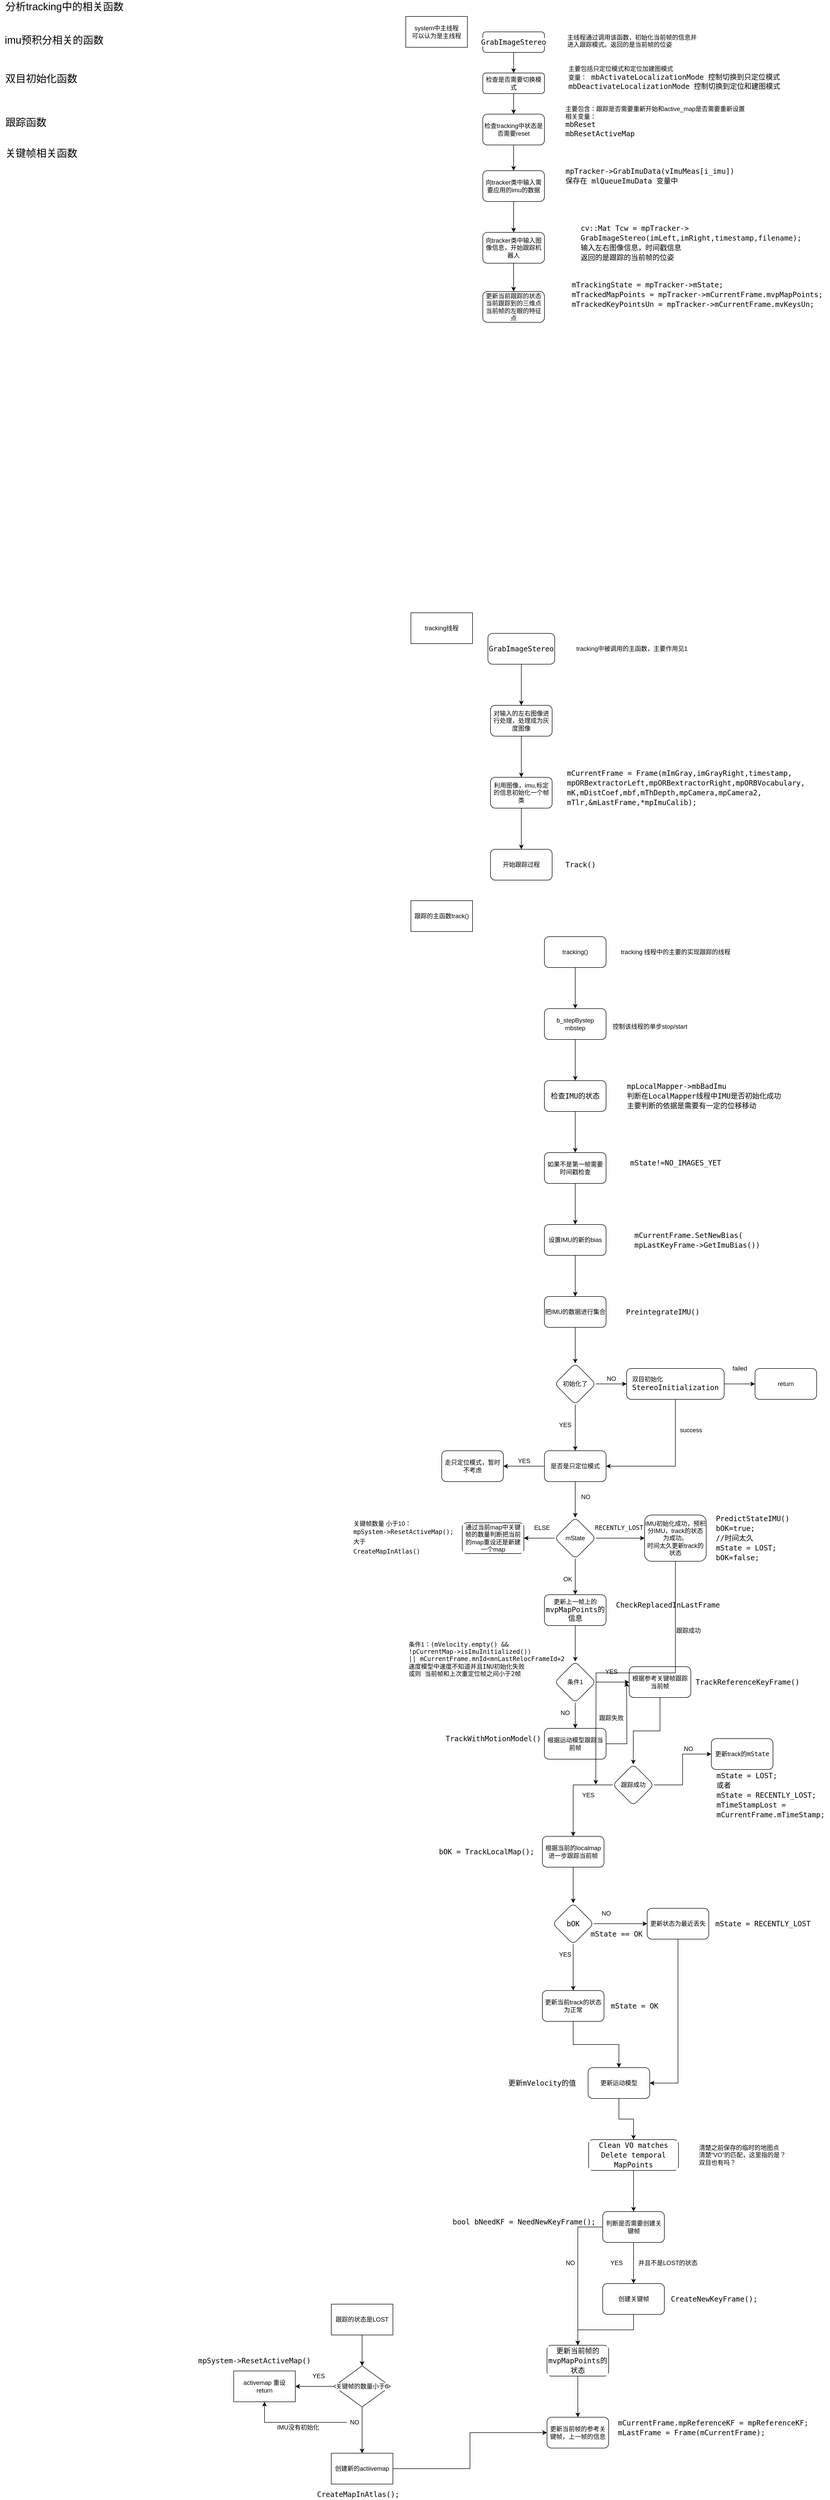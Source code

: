 <mxfile version="15.8.6" type="github">
  <diagram id="C5RBs43oDa-KdzZeNtuy" name="Page-1">
    <mxGraphModel dx="2177" dy="773" grid="1" gridSize="10" guides="1" tooltips="1" connect="1" arrows="1" fold="1" page="1" pageScale="1" pageWidth="827" pageHeight="1169" math="0" shadow="0">
      <root>
        <mxCell id="WIyWlLk6GJQsqaUBKTNV-0" />
        <mxCell id="WIyWlLk6GJQsqaUBKTNV-1" parent="WIyWlLk6GJQsqaUBKTNV-0" />
        <mxCell id="SqPZgyFbhEMVWTQlym7i-2" style="edgeStyle=orthogonalEdgeStyle;rounded=0;orthogonalLoop=1;jettySize=auto;html=1;exitX=0.5;exitY=1;exitDx=0;exitDy=0;" parent="WIyWlLk6GJQsqaUBKTNV-1" source="WIyWlLk6GJQsqaUBKTNV-3" edge="1">
          <mxGeometry relative="1" as="geometry">
            <mxPoint x="220" y="160" as="targetPoint" />
          </mxGeometry>
        </mxCell>
        <mxCell id="WIyWlLk6GJQsqaUBKTNV-3" value="&lt;div style=&quot;font-family: &amp;#34;droid sans mono&amp;#34; , &amp;#34;monospace&amp;#34; , monospace , &amp;#34;droid sans fallback&amp;#34; ; font-size: 14px ; line-height: 19px&quot;&gt;&lt;font style=&quot;vertical-align: inherit&quot;&gt;&lt;font style=&quot;vertical-align: inherit&quot;&gt;&lt;font style=&quot;vertical-align: inherit&quot;&gt;&lt;font style=&quot;vertical-align: inherit ; background-color: rgb(255 , 255 , 255)&quot;&gt;GrabImageStereo&lt;/font&gt;&lt;/font&gt;&lt;/font&gt;&lt;/font&gt;&lt;/div&gt;" style="rounded=1;whiteSpace=wrap;html=1;fontSize=12;glass=0;strokeWidth=1;shadow=0;" parent="WIyWlLk6GJQsqaUBKTNV-1" vertex="1">
          <mxGeometry x="160" y="80" width="120" height="40" as="geometry" />
        </mxCell>
        <mxCell id="SqPZgyFbhEMVWTQlym7i-6" value="" style="edgeStyle=orthogonalEdgeStyle;rounded=0;orthogonalLoop=1;jettySize=auto;html=1;fontColor=#000000;" parent="WIyWlLk6GJQsqaUBKTNV-1" source="SqPZgyFbhEMVWTQlym7i-0" target="SqPZgyFbhEMVWTQlym7i-5" edge="1">
          <mxGeometry relative="1" as="geometry" />
        </mxCell>
        <mxCell id="SqPZgyFbhEMVWTQlym7i-0" value="&lt;font style=&quot;vertical-align: inherit&quot;&gt;&lt;font style=&quot;vertical-align: inherit&quot;&gt;检查是否需要切换模式&lt;/font&gt;&lt;/font&gt;" style="rounded=1;whiteSpace=wrap;html=1;fontSize=12;glass=0;strokeWidth=1;shadow=0;" parent="WIyWlLk6GJQsqaUBKTNV-1" vertex="1">
          <mxGeometry x="160" y="160" width="120" height="40" as="geometry" />
        </mxCell>
        <mxCell id="SqPZgyFbhEMVWTQlym7i-3" value="&lt;div style=&quot;text-align: justify&quot;&gt;&lt;span&gt;&lt;font style=&quot;vertical-align: inherit&quot;&gt;&lt;font style=&quot;vertical-align: inherit&quot;&gt;&lt;font style=&quot;vertical-align: inherit&quot;&gt;&lt;font style=&quot;vertical-align: inherit&quot;&gt;主线程通过调用该函数，初始化当前帧的信息并&lt;/font&gt;&lt;/font&gt;&lt;/font&gt;&lt;/font&gt;&lt;/span&gt;&lt;/div&gt;&lt;font style=&quot;vertical-align: inherit&quot;&gt;&lt;div style=&quot;text-align: justify&quot;&gt;&lt;span&gt;&lt;font style=&quot;vertical-align: inherit&quot;&gt;&lt;font style=&quot;vertical-align: inherit&quot;&gt;&lt;font style=&quot;vertical-align: inherit&quot;&gt;&lt;font style=&quot;vertical-align: inherit&quot;&gt;进入跟踪模式。返回的是当前帧的位姿&lt;/font&gt;&lt;/font&gt;&lt;/font&gt;&lt;/font&gt;&lt;/span&gt;&lt;/div&gt;&lt;font style=&quot;vertical-align: inherit&quot;&gt;&lt;div style=&quot;text-align: justify&quot;&gt;&lt;br&gt;&lt;/div&gt;&lt;/font&gt;&lt;/font&gt;" style="text;html=1;align=center;verticalAlign=middle;resizable=0;points=[];autosize=1;strokeColor=none;fillColor=none;" parent="WIyWlLk6GJQsqaUBKTNV-1" vertex="1">
          <mxGeometry x="315" y="80" width="270" height="50" as="geometry" />
        </mxCell>
        <mxCell id="SqPZgyFbhEMVWTQlym7i-4" value="&lt;div style=&quot;text-align: justify&quot;&gt;&lt;span style=&quot;background-color: rgb(255 , 255 , 255)&quot;&gt;主要包括只定位模式和定位加建图模式&lt;/span&gt;&lt;/div&gt;&lt;div style=&quot;text-align: justify&quot;&gt;&lt;span style=&quot;background-color: rgb(255 , 255 , 255)&quot;&gt;&lt;font style=&quot;vertical-align: inherit&quot;&gt;&lt;font style=&quot;vertical-align: inherit&quot;&gt;&lt;font style=&quot;vertical-align: inherit&quot;&gt;&lt;font style=&quot;vertical-align: inherit&quot;&gt;&lt;font style=&quot;vertical-align: inherit&quot;&gt;&lt;font style=&quot;vertical-align: inherit&quot;&gt;&lt;font style=&quot;vertical-align: inherit&quot;&gt;&lt;font style=&quot;vertical-align: inherit&quot;&gt;&lt;font style=&quot;vertical-align: inherit&quot;&gt;&lt;font style=&quot;vertical-align: inherit&quot;&gt;变量：&lt;/font&gt;&lt;/font&gt;&lt;/font&gt;&lt;/font&gt;&lt;/font&gt;&lt;/font&gt;&lt;/font&gt;&lt;/font&gt;&lt;/font&gt;&lt;/font&gt;&lt;span style=&quot;font-family: &amp;#34;droid sans mono&amp;#34; , &amp;#34;monospace&amp;#34; , monospace , &amp;#34;droid sans fallback&amp;#34; ; font-size: 14px&quot;&gt;&lt;font style=&quot;vertical-align: inherit&quot;&gt;&lt;font style=&quot;vertical-align: inherit&quot;&gt;&lt;font style=&quot;vertical-align: inherit&quot;&gt;&lt;font style=&quot;vertical-align: inherit&quot;&gt; mbActivateLocalizationMode 控制切换到只定位模式&lt;/font&gt;&lt;/font&gt;&lt;/font&gt;&lt;/font&gt;&lt;/span&gt;&lt;/span&gt;&lt;/div&gt;&lt;div style=&quot;text-align: justify ; font-family: &amp;#34;droid sans mono&amp;#34; , &amp;#34;monospace&amp;#34; , monospace , &amp;#34;droid sans fallback&amp;#34; ; font-size: 14px ; line-height: 19px&quot;&gt;&lt;span style=&quot;background-color: rgb(255 , 255 , 255)&quot;&gt;mbDeactivateLocalizationMode 控制切换到定位和建图模式&lt;/span&gt;&lt;/div&gt;" style="text;html=1;align=right;verticalAlign=middle;resizable=0;points=[];autosize=1;strokeColor=none;fillColor=none;" parent="WIyWlLk6GJQsqaUBKTNV-1" vertex="1">
          <mxGeometry x="310" y="145" width="430" height="50" as="geometry" />
        </mxCell>
        <mxCell id="SqPZgyFbhEMVWTQlym7i-9" value="" style="edgeStyle=orthogonalEdgeStyle;rounded=0;orthogonalLoop=1;jettySize=auto;html=1;fontColor=#000000;" parent="WIyWlLk6GJQsqaUBKTNV-1" source="SqPZgyFbhEMVWTQlym7i-5" target="SqPZgyFbhEMVWTQlym7i-8" edge="1">
          <mxGeometry relative="1" as="geometry" />
        </mxCell>
        <mxCell id="SqPZgyFbhEMVWTQlym7i-5" value="检查tracking中状态是否需要reset" style="whiteSpace=wrap;html=1;rounded=1;shadow=0;strokeWidth=1;glass=0;" parent="WIyWlLk6GJQsqaUBKTNV-1" vertex="1">
          <mxGeometry x="160" y="240" width="120" height="60" as="geometry" />
        </mxCell>
        <mxCell id="SqPZgyFbhEMVWTQlym7i-7" value="&lt;div style=&quot;text-align: justify&quot;&gt;&lt;span style=&quot;background-color: rgb(255 , 255 , 255)&quot;&gt;主要包含：跟踪是否需要重新开始和active_map是否需要重新设置&lt;/span&gt;&lt;/div&gt;&lt;span style=&quot;background-color: rgb(255 , 255 , 255)&quot;&gt;&lt;div style=&quot;text-align: justify&quot;&gt;相关变量：&lt;/div&gt;&lt;span style=&quot;font-family: &amp;#34;droid sans mono&amp;#34; , &amp;#34;monospace&amp;#34; , monospace , &amp;#34;droid sans fallback&amp;#34; ; font-size: 14px&quot;&gt;&lt;div style=&quot;text-align: justify&quot;&gt;mbReset&lt;/div&gt;&lt;/span&gt;&lt;/span&gt;&lt;div style=&quot;text-align: justify ; font-family: &amp;#34;droid sans mono&amp;#34; , &amp;#34;monospace&amp;#34; , monospace , &amp;#34;droid sans fallback&amp;#34; ; font-size: 14px ; line-height: 19px&quot;&gt;&lt;span style=&quot;background-color: rgb(255 , 255 , 255)&quot;&gt;mbResetActiveMap&lt;/span&gt;&lt;/div&gt;" style="text;html=1;align=center;verticalAlign=middle;resizable=0;points=[];autosize=1;strokeColor=none;fillColor=none;fontColor=#000000;" parent="WIyWlLk6GJQsqaUBKTNV-1" vertex="1">
          <mxGeometry x="315" y="220" width="360" height="70" as="geometry" />
        </mxCell>
        <mxCell id="SqPZgyFbhEMVWTQlym7i-12" value="" style="edgeStyle=orthogonalEdgeStyle;rounded=0;orthogonalLoop=1;jettySize=auto;html=1;fontColor=#000000;" parent="WIyWlLk6GJQsqaUBKTNV-1" source="SqPZgyFbhEMVWTQlym7i-8" target="SqPZgyFbhEMVWTQlym7i-11" edge="1">
          <mxGeometry relative="1" as="geometry" />
        </mxCell>
        <mxCell id="SqPZgyFbhEMVWTQlym7i-8" value="向tracker类中输入需要应用的imu的数据" style="whiteSpace=wrap;html=1;rounded=1;shadow=0;strokeWidth=1;glass=0;" parent="WIyWlLk6GJQsqaUBKTNV-1" vertex="1">
          <mxGeometry x="160" y="350" width="120" height="60" as="geometry" />
        </mxCell>
        <mxCell id="SqPZgyFbhEMVWTQlym7i-10" value="&lt;div style=&quot;font-family: &amp;#34;droid sans mono&amp;#34; , &amp;#34;monospace&amp;#34; , monospace , &amp;#34;droid sans fallback&amp;#34; ; font-size: 14px ; line-height: 19px&quot;&gt;&lt;span style=&quot;background-color: rgb(255 , 255 , 255)&quot;&gt;mpTracker-&amp;gt;GrabImuData(vImuMeas[i_imu])&lt;/span&gt;&lt;/div&gt;&lt;div style=&quot;text-align: justify ; font-family: &amp;#34;droid sans mono&amp;#34; , &amp;#34;monospace&amp;#34; , monospace , &amp;#34;droid sans fallback&amp;#34; ; font-size: 14px ; line-height: 19px&quot;&gt;&lt;span style=&quot;background-color: rgb(255 , 255 , 255)&quot;&gt;保存在&amp;nbsp;&lt;/span&gt;&lt;span style=&quot;font-family: &amp;#34;droid sans mono&amp;#34; , monospace , monospace , &amp;#34;droid sans fallback&amp;#34;&quot;&gt;mlQueueImuData 变量中&lt;/span&gt;&lt;/div&gt;" style="text;html=1;align=center;verticalAlign=middle;resizable=0;points=[];autosize=1;strokeColor=none;fillColor=none;fontColor=#000000;" parent="WIyWlLk6GJQsqaUBKTNV-1" vertex="1">
          <mxGeometry x="315" y="340" width="340" height="40" as="geometry" />
        </mxCell>
        <mxCell id="SqPZgyFbhEMVWTQlym7i-15" value="" style="edgeStyle=orthogonalEdgeStyle;rounded=0;orthogonalLoop=1;jettySize=auto;html=1;fontColor=#000000;" parent="WIyWlLk6GJQsqaUBKTNV-1" source="SqPZgyFbhEMVWTQlym7i-11" target="SqPZgyFbhEMVWTQlym7i-14" edge="1">
          <mxGeometry relative="1" as="geometry" />
        </mxCell>
        <mxCell id="SqPZgyFbhEMVWTQlym7i-11" value="向tracker类中输入图像信息，开始跟踪机器人" style="whiteSpace=wrap;html=1;rounded=1;shadow=0;strokeWidth=1;glass=0;" parent="WIyWlLk6GJQsqaUBKTNV-1" vertex="1">
          <mxGeometry x="160" y="470" width="120" height="60" as="geometry" />
        </mxCell>
        <mxCell id="SqPZgyFbhEMVWTQlym7i-13" value="&lt;div style=&quot;text-align: justify ; font-family: &amp;#34;droid sans mono&amp;#34; , &amp;#34;monospace&amp;#34; , monospace , &amp;#34;droid sans fallback&amp;#34; ; font-size: 14px ; line-height: 19px&quot;&gt;&lt;span style=&quot;background-color: rgb(255 , 255 , 255)&quot;&gt;cv::Mat Tcw = mpTracker-&amp;gt;&lt;/span&gt;&lt;/div&gt;&lt;div style=&quot;text-align: justify ; font-family: &amp;#34;droid sans mono&amp;#34; , &amp;#34;monospace&amp;#34; , monospace , &amp;#34;droid sans fallback&amp;#34; ; font-size: 14px ; line-height: 19px&quot;&gt;&lt;span style=&quot;background-color: rgb(255 , 255 , 255)&quot;&gt;GrabImageStereo(imLeft,imRight,timestamp,filename);&lt;/span&gt;&lt;/div&gt;&lt;div style=&quot;text-align: justify ; font-family: &amp;#34;droid sans mono&amp;#34; , &amp;#34;monospace&amp;#34; , monospace , &amp;#34;droid sans fallback&amp;#34; ; font-size: 14px ; line-height: 19px&quot;&gt;&lt;span style=&quot;background-color: rgb(255 , 255 , 255)&quot;&gt;输入左右图像信息，时间戳信息&lt;/span&gt;&lt;/div&gt;&lt;div style=&quot;text-align: justify ; font-family: &amp;#34;droid sans mono&amp;#34; , &amp;#34;monospace&amp;#34; , monospace , &amp;#34;droid sans fallback&amp;#34; ; font-size: 14px ; line-height: 19px&quot;&gt;&lt;span style=&quot;background-color: rgb(255 , 255 , 255)&quot;&gt;返回的是跟踪的当前帧的位姿&lt;/span&gt;&lt;/div&gt;" style="text;html=1;align=center;verticalAlign=middle;resizable=0;points=[];autosize=1;strokeColor=none;fillColor=none;fontColor=#000000;" parent="WIyWlLk6GJQsqaUBKTNV-1" vertex="1">
          <mxGeometry x="340" y="450" width="450" height="80" as="geometry" />
        </mxCell>
        <mxCell id="SqPZgyFbhEMVWTQlym7i-14" value="更新当前跟踪的状态&lt;br&gt;当前跟踪到的三维点&lt;br&gt;当前帧的左眼的特征点" style="whiteSpace=wrap;html=1;rounded=1;shadow=0;strokeWidth=1;glass=0;" parent="WIyWlLk6GJQsqaUBKTNV-1" vertex="1">
          <mxGeometry x="160" y="585" width="120" height="60" as="geometry" />
        </mxCell>
        <mxCell id="SqPZgyFbhEMVWTQlym7i-16" value="&lt;div style=&quot;font-family: &amp;#34;droid sans mono&amp;#34; , &amp;#34;monospace&amp;#34; , monospace , &amp;#34;droid sans fallback&amp;#34; ; font-size: 14px ; line-height: 19px&quot;&gt;&lt;div style=&quot;text-align: justify&quot;&gt;    &lt;span style=&quot;background-color: rgb(255 , 255 , 255)&quot;&gt;mTrackingState = mpTracker-&amp;gt;mState;&lt;/span&gt;&lt;/div&gt;&lt;div style=&quot;text-align: justify&quot;&gt;    &lt;span style=&quot;background-color: rgb(255 , 255 , 255)&quot;&gt;mTrackedMapPoints = mpTracker-&amp;gt;mCurrentFrame.mvpMapPoints;&lt;/span&gt;&lt;/div&gt;&lt;div style=&quot;text-align: justify&quot;&gt;    &lt;span style=&quot;background-color: rgb(255 , 255 , 255)&quot;&gt;mTrackedKeyPointsUn = mpTracker-&amp;gt;mCurrentFrame.mvKeysUn;&lt;/span&gt;&lt;/div&gt;&lt;div style=&quot;text-align: justify&quot;&gt;&lt;span style=&quot;background-color: rgb(255 , 255 , 255)&quot;&gt;&lt;br&gt;&lt;/span&gt;&lt;/div&gt;&lt;/div&gt;" style="text;html=1;align=center;verticalAlign=middle;resizable=0;points=[];autosize=1;strokeColor=none;fillColor=none;fontColor=#000000;" parent="WIyWlLk6GJQsqaUBKTNV-1" vertex="1">
          <mxGeometry x="327" y="560" width="500" height="80" as="geometry" />
        </mxCell>
        <mxCell id="SqPZgyFbhEMVWTQlym7i-17" value="system中主线程&lt;br&gt;可以认为是主线程" style="rounded=0;whiteSpace=wrap;html=1;labelBackgroundColor=#FFFFFF;fontColor=#000000;" parent="WIyWlLk6GJQsqaUBKTNV-1" vertex="1">
          <mxGeometry x="10" y="50" width="120" height="60" as="geometry" />
        </mxCell>
        <mxCell id="SqPZgyFbhEMVWTQlym7i-18" value="tracking线程" style="rounded=0;whiteSpace=wrap;html=1;labelBackgroundColor=#FFFFFF;fontColor=#000000;" parent="WIyWlLk6GJQsqaUBKTNV-1" vertex="1">
          <mxGeometry x="20" y="1210" width="120" height="60" as="geometry" />
        </mxCell>
        <mxCell id="SqPZgyFbhEMVWTQlym7i-22" value="" style="edgeStyle=orthogonalEdgeStyle;rounded=0;orthogonalLoop=1;jettySize=auto;html=1;fontColor=#000000;" parent="WIyWlLk6GJQsqaUBKTNV-1" source="SqPZgyFbhEMVWTQlym7i-19" target="SqPZgyFbhEMVWTQlym7i-21" edge="1">
          <mxGeometry relative="1" as="geometry" />
        </mxCell>
        <mxCell id="SqPZgyFbhEMVWTQlym7i-19" value="&lt;div style=&quot;font-family: &amp;#34;droid sans mono&amp;#34; , &amp;#34;monospace&amp;#34; , monospace , &amp;#34;droid sans fallback&amp;#34; ; font-size: 14px ; line-height: 19px&quot;&gt;&lt;span style=&quot;background-color: rgb(255 , 255 , 255)&quot;&gt;GrabImageStereo&lt;/span&gt;&lt;/div&gt;" style="rounded=1;whiteSpace=wrap;html=1;labelBackgroundColor=#FFFFFF;fontColor=#000000;" parent="WIyWlLk6GJQsqaUBKTNV-1" vertex="1">
          <mxGeometry x="170" y="1250" width="130" height="60" as="geometry" />
        </mxCell>
        <mxCell id="SqPZgyFbhEMVWTQlym7i-20" value="tracking中被调用的主函数，主要作用见1" style="text;html=1;align=center;verticalAlign=middle;resizable=0;points=[];autosize=1;strokeColor=none;fillColor=none;fontColor=#000000;" parent="WIyWlLk6GJQsqaUBKTNV-1" vertex="1">
          <mxGeometry x="335" y="1270" width="230" height="20" as="geometry" />
        </mxCell>
        <mxCell id="SqPZgyFbhEMVWTQlym7i-24" value="" style="edgeStyle=orthogonalEdgeStyle;rounded=0;orthogonalLoop=1;jettySize=auto;html=1;fontColor=#000000;" parent="WIyWlLk6GJQsqaUBKTNV-1" source="SqPZgyFbhEMVWTQlym7i-21" target="SqPZgyFbhEMVWTQlym7i-23" edge="1">
          <mxGeometry relative="1" as="geometry" />
        </mxCell>
        <mxCell id="SqPZgyFbhEMVWTQlym7i-21" value="对输入的左右图像进行处理，处理成为灰度图像" style="whiteSpace=wrap;html=1;rounded=1;fontColor=#000000;labelBackgroundColor=#FFFFFF;" parent="WIyWlLk6GJQsqaUBKTNV-1" vertex="1">
          <mxGeometry x="175" y="1390" width="120" height="60" as="geometry" />
        </mxCell>
        <mxCell id="SqPZgyFbhEMVWTQlym7i-27" value="" style="edgeStyle=orthogonalEdgeStyle;rounded=0;orthogonalLoop=1;jettySize=auto;html=1;fontColor=#000000;" parent="WIyWlLk6GJQsqaUBKTNV-1" source="SqPZgyFbhEMVWTQlym7i-23" target="SqPZgyFbhEMVWTQlym7i-26" edge="1">
          <mxGeometry relative="1" as="geometry" />
        </mxCell>
        <mxCell id="SqPZgyFbhEMVWTQlym7i-23" value="利用图像，imu,标定的信息初始化一个帧类" style="whiteSpace=wrap;html=1;rounded=1;fontColor=#000000;labelBackgroundColor=#FFFFFF;" parent="WIyWlLk6GJQsqaUBKTNV-1" vertex="1">
          <mxGeometry x="175" y="1530" width="120" height="60" as="geometry" />
        </mxCell>
        <mxCell id="SqPZgyFbhEMVWTQlym7i-25" value="&lt;div style=&quot;text-align: justify ; font-family: &amp;#34;droid sans mono&amp;#34; , &amp;#34;monospace&amp;#34; , monospace , &amp;#34;droid sans fallback&amp;#34; ; font-size: 14px ; line-height: 19px&quot;&gt;&lt;span style=&quot;background-color: rgb(255 , 255 , 255)&quot;&gt;mCurrentFrame = Frame(mImGray,imGrayRight,timestamp,&lt;/span&gt;&lt;/div&gt;&lt;div style=&quot;text-align: justify ; font-family: &amp;#34;droid sans mono&amp;#34; , &amp;#34;monospace&amp;#34; , monospace , &amp;#34;droid sans fallback&amp;#34; ; font-size: 14px ; line-height: 19px&quot;&gt;&lt;span style=&quot;background-color: rgb(255 , 255 , 255)&quot;&gt;mpORBextractorLeft,mpORBextractorRight,mpORBVocabulary,&lt;/span&gt;&lt;/div&gt;&lt;div style=&quot;text-align: justify ; font-family: &amp;#34;droid sans mono&amp;#34; , &amp;#34;monospace&amp;#34; , monospace , &amp;#34;droid sans fallback&amp;#34; ; font-size: 14px ; line-height: 19px&quot;&gt;&lt;span style=&quot;background-color: rgb(255 , 255 , 255)&quot;&gt;mK,mDistCoef,mbf,mThDepth,mpCamera,mpCamera2,&lt;/span&gt;&lt;/div&gt;&lt;div style=&quot;text-align: justify ; font-family: &amp;#34;droid sans mono&amp;#34; , &amp;#34;monospace&amp;#34; , monospace , &amp;#34;droid sans fallback&amp;#34; ; font-size: 14px ; line-height: 19px&quot;&gt;&lt;span style=&quot;background-color: rgb(255 , 255 , 255)&quot;&gt;mTlr,&amp;amp;mLastFrame,*mpImuCalib);&lt;/span&gt;&lt;/div&gt;" style="text;html=1;align=center;verticalAlign=middle;resizable=0;points=[];autosize=1;strokeColor=none;fillColor=none;fontColor=#000000;" parent="WIyWlLk6GJQsqaUBKTNV-1" vertex="1">
          <mxGeometry x="315" y="1510" width="480" height="80" as="geometry" />
        </mxCell>
        <mxCell id="SqPZgyFbhEMVWTQlym7i-26" value="开始跟踪过程" style="whiteSpace=wrap;html=1;rounded=1;fontColor=#000000;labelBackgroundColor=#FFFFFF;" parent="WIyWlLk6GJQsqaUBKTNV-1" vertex="1">
          <mxGeometry x="175" y="1670" width="120" height="60" as="geometry" />
        </mxCell>
        <mxCell id="SqPZgyFbhEMVWTQlym7i-28" value="&lt;div style=&quot;font-family: &amp;#34;droid sans mono&amp;#34; , &amp;#34;monospace&amp;#34; , monospace , &amp;#34;droid sans fallback&amp;#34; ; font-size: 14px ; line-height: 19px&quot;&gt;&lt;span style=&quot;background-color: rgb(255 , 255 , 255)&quot;&gt;Track()&lt;/span&gt;&lt;/div&gt;" style="text;html=1;align=center;verticalAlign=middle;resizable=0;points=[];autosize=1;strokeColor=none;fillColor=none;fontColor=#000000;" parent="WIyWlLk6GJQsqaUBKTNV-1" vertex="1">
          <mxGeometry x="315" y="1690" width="70" height="20" as="geometry" />
        </mxCell>
        <mxCell id="SqPZgyFbhEMVWTQlym7i-29" value="跟踪的主函数track()" style="whiteSpace=wrap;html=1;labelBackgroundColor=#FFFFFF;fontColor=#000000;" parent="WIyWlLk6GJQsqaUBKTNV-1" vertex="1">
          <mxGeometry x="20" y="1770" width="120" height="60" as="geometry" />
        </mxCell>
        <mxCell id="SqPZgyFbhEMVWTQlym7i-36" value="" style="edgeStyle=orthogonalEdgeStyle;rounded=0;orthogonalLoop=1;jettySize=auto;html=1;fontColor=#000000;" parent="WIyWlLk6GJQsqaUBKTNV-1" source="SqPZgyFbhEMVWTQlym7i-30" target="SqPZgyFbhEMVWTQlym7i-35" edge="1">
          <mxGeometry relative="1" as="geometry" />
        </mxCell>
        <mxCell id="SqPZgyFbhEMVWTQlym7i-30" value="tracking()" style="rounded=1;whiteSpace=wrap;html=1;labelBackgroundColor=#FFFFFF;fontColor=#000000;" parent="WIyWlLk6GJQsqaUBKTNV-1" vertex="1">
          <mxGeometry x="280" y="1840" width="120" height="60" as="geometry" />
        </mxCell>
        <mxCell id="SqPZgyFbhEMVWTQlym7i-33" value="&lt;span style=&quot;background-color: rgb(255 , 255 , 255)&quot;&gt;tracking 线程中的主要的实现跟踪的线程&lt;/span&gt;" style="text;html=1;align=center;verticalAlign=middle;resizable=0;points=[];autosize=1;strokeColor=none;fillColor=none;fontColor=#000000;" parent="WIyWlLk6GJQsqaUBKTNV-1" vertex="1">
          <mxGeometry x="420" y="1860" width="230" height="20" as="geometry" />
        </mxCell>
        <mxCell id="SqPZgyFbhEMVWTQlym7i-34" value="&lt;span style=&quot;background-color: rgb(255 , 255 , 255)&quot;&gt;控制该线程的单步stop/start&lt;/span&gt;" style="text;html=1;align=center;verticalAlign=middle;resizable=0;points=[];autosize=1;strokeColor=none;fillColor=none;fontColor=#000000;" parent="WIyWlLk6GJQsqaUBKTNV-1" vertex="1">
          <mxGeometry x="405" y="2005" width="160" height="20" as="geometry" />
        </mxCell>
        <mxCell id="SqPZgyFbhEMVWTQlym7i-43" value="" style="edgeStyle=orthogonalEdgeStyle;rounded=0;orthogonalLoop=1;jettySize=auto;html=1;fontColor=#000000;" parent="WIyWlLk6GJQsqaUBKTNV-1" source="SqPZgyFbhEMVWTQlym7i-35" target="SqPZgyFbhEMVWTQlym7i-42" edge="1">
          <mxGeometry relative="1" as="geometry" />
        </mxCell>
        <mxCell id="SqPZgyFbhEMVWTQlym7i-35" value="&lt;span&gt;b_stepBystep&lt;/span&gt;&lt;br&gt;&lt;span&gt;mbstep&lt;/span&gt;" style="whiteSpace=wrap;html=1;rounded=1;fontColor=#000000;labelBackgroundColor=#FFFFFF;" parent="WIyWlLk6GJQsqaUBKTNV-1" vertex="1">
          <mxGeometry x="280" y="1980" width="120" height="60" as="geometry" />
        </mxCell>
        <mxCell id="SqPZgyFbhEMVWTQlym7i-41" value="&lt;div style=&quot;text-align: justify ; font-family: &amp;#34;droid sans mono&amp;#34; , &amp;#34;monospace&amp;#34; , monospace , &amp;#34;droid sans fallback&amp;#34; ; font-size: 14px ; line-height: 19px&quot;&gt;&lt;span style=&quot;background-color: rgb(255 , 255 , 255)&quot;&gt;mpLocalMapper-&amp;gt;mbBadImu&lt;/span&gt;&lt;/div&gt;&lt;div style=&quot;text-align: justify ; font-family: &amp;#34;droid sans mono&amp;#34; , &amp;#34;monospace&amp;#34; , monospace , &amp;#34;droid sans fallback&amp;#34; ; font-size: 14px ; line-height: 19px&quot;&gt;&lt;span style=&quot;background-color: rgb(255 , 255 , 255)&quot;&gt;判断在LocalMapper线程中IMU是否初始化成功&lt;/span&gt;&lt;/div&gt;&lt;div style=&quot;text-align: justify ; font-family: &amp;#34;droid sans mono&amp;#34; , &amp;#34;monospace&amp;#34; , monospace , &amp;#34;droid sans fallback&amp;#34; ; font-size: 14px ; line-height: 19px&quot;&gt;&lt;span style=&quot;background-color: rgb(255 , 255 , 255)&quot;&gt;主要判断的依据是需要有一定的位移移动&lt;/span&gt;&lt;/div&gt;" style="text;html=1;align=center;verticalAlign=middle;resizable=0;points=[];autosize=1;strokeColor=none;fillColor=none;fontColor=#000000;" parent="WIyWlLk6GJQsqaUBKTNV-1" vertex="1">
          <mxGeometry x="430" y="2120" width="320" height="60" as="geometry" />
        </mxCell>
        <mxCell id="SqPZgyFbhEMVWTQlym7i-45" value="" style="edgeStyle=orthogonalEdgeStyle;rounded=0;orthogonalLoop=1;jettySize=auto;html=1;fontColor=#000000;" parent="WIyWlLk6GJQsqaUBKTNV-1" source="SqPZgyFbhEMVWTQlym7i-42" target="SqPZgyFbhEMVWTQlym7i-44" edge="1">
          <mxGeometry relative="1" as="geometry" />
        </mxCell>
        <mxCell id="SqPZgyFbhEMVWTQlym7i-42" value="&lt;span style=&quot;font-family: &amp;#34;droid sans mono&amp;#34; , &amp;#34;monospace&amp;#34; , monospace , &amp;#34;droid sans fallback&amp;#34; ; font-size: 14px&quot;&gt;检查IMU的状态&lt;/span&gt;" style="whiteSpace=wrap;html=1;rounded=1;fontColor=#000000;labelBackgroundColor=#FFFFFF;" parent="WIyWlLk6GJQsqaUBKTNV-1" vertex="1">
          <mxGeometry x="280" y="2120" width="120" height="60" as="geometry" />
        </mxCell>
        <mxCell id="SqPZgyFbhEMVWTQlym7i-48" value="" style="edgeStyle=orthogonalEdgeStyle;rounded=0;orthogonalLoop=1;jettySize=auto;html=1;fontColor=#000000;" parent="WIyWlLk6GJQsqaUBKTNV-1" source="SqPZgyFbhEMVWTQlym7i-44" target="SqPZgyFbhEMVWTQlym7i-47" edge="1">
          <mxGeometry relative="1" as="geometry" />
        </mxCell>
        <mxCell id="SqPZgyFbhEMVWTQlym7i-44" value="如果不是第一帧需要时间戳检查" style="whiteSpace=wrap;html=1;rounded=1;fontColor=#000000;labelBackgroundColor=#FFFFFF;" parent="WIyWlLk6GJQsqaUBKTNV-1" vertex="1">
          <mxGeometry x="280" y="2260" width="120" height="60" as="geometry" />
        </mxCell>
        <mxCell id="SqPZgyFbhEMVWTQlym7i-46" value="&lt;div style=&quot;font-family: &amp;#34;droid sans mono&amp;#34; , &amp;#34;monospace&amp;#34; , monospace , &amp;#34;droid sans fallback&amp;#34; ; font-size: 14px ; line-height: 19px&quot;&gt;&lt;span style=&quot;background-color: rgb(255 , 255 , 255)&quot;&gt;mState!=NO_IMAGES_YET&lt;/span&gt;&lt;/div&gt;" style="text;html=1;align=center;verticalAlign=middle;resizable=0;points=[];autosize=1;strokeColor=none;fillColor=none;fontColor=#000000;" parent="WIyWlLk6GJQsqaUBKTNV-1" vertex="1">
          <mxGeometry x="440" y="2270" width="190" height="20" as="geometry" />
        </mxCell>
        <mxCell id="SqPZgyFbhEMVWTQlym7i-51" value="" style="edgeStyle=orthogonalEdgeStyle;rounded=0;orthogonalLoop=1;jettySize=auto;html=1;fontColor=#000000;" parent="WIyWlLk6GJQsqaUBKTNV-1" source="SqPZgyFbhEMVWTQlym7i-47" target="SqPZgyFbhEMVWTQlym7i-50" edge="1">
          <mxGeometry relative="1" as="geometry" />
        </mxCell>
        <mxCell id="SqPZgyFbhEMVWTQlym7i-47" value="设置IMU的新的bias" style="whiteSpace=wrap;html=1;rounded=1;fontColor=#000000;labelBackgroundColor=#FFFFFF;" parent="WIyWlLk6GJQsqaUBKTNV-1" vertex="1">
          <mxGeometry x="280" y="2400" width="120" height="60" as="geometry" />
        </mxCell>
        <mxCell id="SqPZgyFbhEMVWTQlym7i-49" value="&lt;div style=&quot;text-align: justify ; font-family: &amp;#34;droid sans mono&amp;#34; , &amp;#34;monospace&amp;#34; , monospace , &amp;#34;droid sans fallback&amp;#34; ; font-size: 14px ; line-height: 19px&quot;&gt;&lt;span style=&quot;background-color: rgb(255 , 255 , 255)&quot;&gt;mCurrentFrame.SetNewBias(&lt;/span&gt;&lt;/div&gt;&lt;div style=&quot;text-align: justify ; font-family: &amp;#34;droid sans mono&amp;#34; , &amp;#34;monospace&amp;#34; , monospace , &amp;#34;droid sans fallback&amp;#34; ; font-size: 14px ; line-height: 19px&quot;&gt;&lt;span style=&quot;background-color: rgb(255 , 255 , 255)&quot;&gt;mpLastKeyFrame-&amp;gt;GetImuBias())&lt;/span&gt;&lt;/div&gt;" style="text;html=1;align=center;verticalAlign=middle;resizable=0;points=[];autosize=1;strokeColor=none;fillColor=none;fontColor=#000000;" parent="WIyWlLk6GJQsqaUBKTNV-1" vertex="1">
          <mxGeometry x="447" y="2410" width="260" height="40" as="geometry" />
        </mxCell>
        <mxCell id="SqPZgyFbhEMVWTQlym7i-56" value="" style="edgeStyle=orthogonalEdgeStyle;rounded=0;orthogonalLoop=1;jettySize=auto;html=1;fontColor=#000000;" parent="WIyWlLk6GJQsqaUBKTNV-1" source="SqPZgyFbhEMVWTQlym7i-50" target="SqPZgyFbhEMVWTQlym7i-55" edge="1">
          <mxGeometry relative="1" as="geometry" />
        </mxCell>
        <mxCell id="SqPZgyFbhEMVWTQlym7i-50" value="把IMU的数据进行集合" style="whiteSpace=wrap;html=1;rounded=1;fontColor=#000000;labelBackgroundColor=#FFFFFF;" parent="WIyWlLk6GJQsqaUBKTNV-1" vertex="1">
          <mxGeometry x="280" y="2540" width="120" height="60" as="geometry" />
        </mxCell>
        <mxCell id="SqPZgyFbhEMVWTQlym7i-52" value="&lt;div style=&quot;font-family: &amp;#34;droid sans mono&amp;#34; , &amp;#34;monospace&amp;#34; , monospace , &amp;#34;droid sans fallback&amp;#34; ; font-size: 14px ; line-height: 19px&quot;&gt;&lt;span style=&quot;background-color: rgb(255 , 255 , 255)&quot;&gt;PreintegrateIMU()&lt;/span&gt;&lt;/div&gt;" style="text;html=1;align=center;verticalAlign=middle;resizable=0;points=[];autosize=1;strokeColor=none;fillColor=none;fontColor=#000000;" parent="WIyWlLk6GJQsqaUBKTNV-1" vertex="1">
          <mxGeometry x="430" y="2560" width="160" height="20" as="geometry" />
        </mxCell>
        <mxCell id="SqPZgyFbhEMVWTQlym7i-58" value="" style="edgeStyle=orthogonalEdgeStyle;rounded=0;orthogonalLoop=1;jettySize=auto;html=1;fontColor=#000000;" parent="WIyWlLk6GJQsqaUBKTNV-1" source="SqPZgyFbhEMVWTQlym7i-55" target="SqPZgyFbhEMVWTQlym7i-57" edge="1">
          <mxGeometry relative="1" as="geometry" />
        </mxCell>
        <mxCell id="SqPZgyFbhEMVWTQlym7i-61" value="" style="edgeStyle=orthogonalEdgeStyle;rounded=0;orthogonalLoop=1;jettySize=auto;html=1;fontColor=#000000;" parent="WIyWlLk6GJQsqaUBKTNV-1" source="SqPZgyFbhEMVWTQlym7i-55" target="SqPZgyFbhEMVWTQlym7i-60" edge="1">
          <mxGeometry relative="1" as="geometry" />
        </mxCell>
        <mxCell id="SqPZgyFbhEMVWTQlym7i-55" value="初始化了" style="rhombus;whiteSpace=wrap;html=1;rounded=1;fontColor=#000000;labelBackgroundColor=#FFFFFF;" parent="WIyWlLk6GJQsqaUBKTNV-1" vertex="1">
          <mxGeometry x="300" y="2670" width="80" height="80" as="geometry" />
        </mxCell>
        <mxCell id="SqPZgyFbhEMVWTQlym7i-63" style="edgeStyle=orthogonalEdgeStyle;rounded=0;orthogonalLoop=1;jettySize=auto;html=1;exitX=0.5;exitY=1;exitDx=0;exitDy=0;entryX=1;entryY=0.5;entryDx=0;entryDy=0;fontColor=#000000;" parent="WIyWlLk6GJQsqaUBKTNV-1" source="SqPZgyFbhEMVWTQlym7i-57" target="SqPZgyFbhEMVWTQlym7i-60" edge="1">
          <mxGeometry relative="1" as="geometry" />
        </mxCell>
        <mxCell id="SqPZgyFbhEMVWTQlym7i-66" value="" style="edgeStyle=orthogonalEdgeStyle;rounded=0;orthogonalLoop=1;jettySize=auto;html=1;fontColor=#000000;" parent="WIyWlLk6GJQsqaUBKTNV-1" source="SqPZgyFbhEMVWTQlym7i-57" target="SqPZgyFbhEMVWTQlym7i-65" edge="1">
          <mxGeometry relative="1" as="geometry" />
        </mxCell>
        <mxCell id="SqPZgyFbhEMVWTQlym7i-57" value="&lt;div style=&quot;text-align: justify&quot;&gt;双目初始化&lt;/div&gt;&lt;div style=&quot;text-align: justify ; font-family: &amp;#34;droid sans mono&amp;#34; , &amp;#34;monospace&amp;#34; , monospace , &amp;#34;droid sans fallback&amp;#34; ; font-size: 14px ; line-height: 19px&quot;&gt;&lt;span style=&quot;background-color: rgb(255 , 255 , 255)&quot;&gt;StereoInitialization&lt;/span&gt;&lt;/div&gt;" style="whiteSpace=wrap;html=1;rounded=1;fontColor=#000000;labelBackgroundColor=#FFFFFF;" parent="WIyWlLk6GJQsqaUBKTNV-1" vertex="1">
          <mxGeometry x="440" y="2680" width="190" height="60" as="geometry" />
        </mxCell>
        <mxCell id="SqPZgyFbhEMVWTQlym7i-59" value="NO" style="text;html=1;align=center;verticalAlign=middle;resizable=0;points=[];autosize=1;strokeColor=none;fillColor=none;fontColor=#000000;" parent="WIyWlLk6GJQsqaUBKTNV-1" vertex="1">
          <mxGeometry x="395" y="2690" width="30" height="20" as="geometry" />
        </mxCell>
        <mxCell id="SqPZgyFbhEMVWTQlym7i-69" value="" style="edgeStyle=orthogonalEdgeStyle;rounded=0;orthogonalLoop=1;jettySize=auto;html=1;fontColor=#000000;" parent="WIyWlLk6GJQsqaUBKTNV-1" source="SqPZgyFbhEMVWTQlym7i-60" target="SqPZgyFbhEMVWTQlym7i-68" edge="1">
          <mxGeometry relative="1" as="geometry" />
        </mxCell>
        <mxCell id="SqPZgyFbhEMVWTQlym7i-75" value="" style="edgeStyle=orthogonalEdgeStyle;rounded=0;orthogonalLoop=1;jettySize=auto;html=1;fontColor=#000000;" parent="WIyWlLk6GJQsqaUBKTNV-1" source="SqPZgyFbhEMVWTQlym7i-60" target="SqPZgyFbhEMVWTQlym7i-74" edge="1">
          <mxGeometry relative="1" as="geometry" />
        </mxCell>
        <mxCell id="SqPZgyFbhEMVWTQlym7i-60" value="是否是只定位模式" style="whiteSpace=wrap;html=1;rounded=1;fontColor=#000000;labelBackgroundColor=#FFFFFF;" parent="WIyWlLk6GJQsqaUBKTNV-1" vertex="1">
          <mxGeometry x="280" y="2840" width="120" height="60" as="geometry" />
        </mxCell>
        <mxCell id="SqPZgyFbhEMVWTQlym7i-62" value="YES" style="text;html=1;align=center;verticalAlign=middle;resizable=0;points=[];autosize=1;strokeColor=none;fillColor=none;fontColor=#000000;" parent="WIyWlLk6GJQsqaUBKTNV-1" vertex="1">
          <mxGeometry x="300" y="2780" width="40" height="20" as="geometry" />
        </mxCell>
        <mxCell id="SqPZgyFbhEMVWTQlym7i-64" value="success" style="text;html=1;align=center;verticalAlign=middle;resizable=0;points=[];autosize=1;strokeColor=none;fillColor=none;fontColor=#000000;" parent="WIyWlLk6GJQsqaUBKTNV-1" vertex="1">
          <mxGeometry x="535" y="2790" width="60" height="20" as="geometry" />
        </mxCell>
        <mxCell id="SqPZgyFbhEMVWTQlym7i-65" value="return" style="whiteSpace=wrap;html=1;rounded=1;fontColor=#000000;labelBackgroundColor=#FFFFFF;" parent="WIyWlLk6GJQsqaUBKTNV-1" vertex="1">
          <mxGeometry x="690" y="2680" width="120" height="60" as="geometry" />
        </mxCell>
        <mxCell id="SqPZgyFbhEMVWTQlym7i-67" value="failed" style="text;html=1;align=center;verticalAlign=middle;resizable=0;points=[];autosize=1;strokeColor=none;fillColor=none;fontColor=#000000;" parent="WIyWlLk6GJQsqaUBKTNV-1" vertex="1">
          <mxGeometry x="640" y="2670" width="40" height="20" as="geometry" />
        </mxCell>
        <mxCell id="SqPZgyFbhEMVWTQlym7i-68" value="走只定位模式，暂时不考虑" style="whiteSpace=wrap;html=1;rounded=1;fontColor=#000000;labelBackgroundColor=#FFFFFF;" parent="WIyWlLk6GJQsqaUBKTNV-1" vertex="1">
          <mxGeometry x="80" y="2840" width="120" height="60" as="geometry" />
        </mxCell>
        <mxCell id="SqPZgyFbhEMVWTQlym7i-70" value="YES" style="text;html=1;align=center;verticalAlign=middle;resizable=0;points=[];autosize=1;strokeColor=none;fillColor=none;fontColor=#000000;" parent="WIyWlLk6GJQsqaUBKTNV-1" vertex="1">
          <mxGeometry x="220" y="2850" width="40" height="20" as="geometry" />
        </mxCell>
        <mxCell id="SqPZgyFbhEMVWTQlym7i-73" value="NO" style="text;html=1;align=center;verticalAlign=middle;resizable=0;points=[];autosize=1;strokeColor=none;fillColor=none;fontColor=#000000;" parent="WIyWlLk6GJQsqaUBKTNV-1" vertex="1">
          <mxGeometry x="345" y="2920" width="30" height="20" as="geometry" />
        </mxCell>
        <mxCell id="SqPZgyFbhEMVWTQlym7i-80" value="" style="edgeStyle=orthogonalEdgeStyle;rounded=0;orthogonalLoop=1;jettySize=auto;html=1;fontColor=#000000;" parent="WIyWlLk6GJQsqaUBKTNV-1" source="SqPZgyFbhEMVWTQlym7i-74" target="SqPZgyFbhEMVWTQlym7i-79" edge="1">
          <mxGeometry relative="1" as="geometry" />
        </mxCell>
        <mxCell id="SqPZgyFbhEMVWTQlym7i-113" value="" style="edgeStyle=orthogonalEdgeStyle;rounded=0;orthogonalLoop=1;jettySize=auto;html=1;fontSize=12;fontColor=#000000;" parent="WIyWlLk6GJQsqaUBKTNV-1" source="SqPZgyFbhEMVWTQlym7i-74" target="SqPZgyFbhEMVWTQlym7i-112" edge="1">
          <mxGeometry relative="1" as="geometry" />
        </mxCell>
        <mxCell id="SqPZgyFbhEMVWTQlym7i-116" value="" style="edgeStyle=orthogonalEdgeStyle;rounded=0;orthogonalLoop=1;jettySize=auto;html=1;fontSize=12;fontColor=#000000;" parent="WIyWlLk6GJQsqaUBKTNV-1" source="SqPZgyFbhEMVWTQlym7i-74" target="SqPZgyFbhEMVWTQlym7i-115" edge="1">
          <mxGeometry relative="1" as="geometry" />
        </mxCell>
        <mxCell id="SqPZgyFbhEMVWTQlym7i-74" value="mState" style="rhombus;whiteSpace=wrap;html=1;rounded=1;fontColor=#000000;labelBackgroundColor=#FFFFFF;" parent="WIyWlLk6GJQsqaUBKTNV-1" vertex="1">
          <mxGeometry x="300" y="2970" width="80" height="80" as="geometry" />
        </mxCell>
        <mxCell id="SqPZgyFbhEMVWTQlym7i-78" value="&lt;div style=&quot;font-family: &amp;#34;droid sans mono&amp;#34; , &amp;#34;monospace&amp;#34; , monospace , &amp;#34;droid sans fallback&amp;#34; ; line-height: 19px&quot;&gt;&lt;span style=&quot;background-color: rgb(255 , 255 , 255)&quot;&gt;&lt;font style=&quot;font-size: 12px&quot;&gt;RECENTLY_LOST&lt;/font&gt;&lt;/span&gt;&lt;/div&gt;" style="text;html=1;align=center;verticalAlign=middle;resizable=0;points=[];autosize=1;strokeColor=none;fillColor=none;fontColor=#000000;" parent="WIyWlLk6GJQsqaUBKTNV-1" vertex="1">
          <mxGeometry x="370" y="2980" width="110" height="20" as="geometry" />
        </mxCell>
        <mxCell id="SqPZgyFbhEMVWTQlym7i-85" value="" style="edgeStyle=orthogonalEdgeStyle;rounded=0;orthogonalLoop=1;jettySize=auto;html=1;fontColor=#000000;" parent="WIyWlLk6GJQsqaUBKTNV-1" source="SqPZgyFbhEMVWTQlym7i-79" target="SqPZgyFbhEMVWTQlym7i-84" edge="1">
          <mxGeometry relative="1" as="geometry" />
        </mxCell>
        <mxCell id="SqPZgyFbhEMVWTQlym7i-79" value="&lt;span style=&quot;background-color: rgb(255 , 255 , 255)&quot;&gt;更新上一帧上的&lt;span style=&quot;font-family: &amp;#34;droid sans mono&amp;#34; , &amp;#34;monospace&amp;#34; , monospace , &amp;#34;droid sans fallback&amp;#34; ; font-size: 14px&quot;&gt;mvpMapPoints的信息&lt;/span&gt;&lt;/span&gt;" style="whiteSpace=wrap;html=1;rounded=1;fontColor=#000000;labelBackgroundColor=#FFFFFF;" parent="WIyWlLk6GJQsqaUBKTNV-1" vertex="1">
          <mxGeometry x="280" y="3120" width="120" height="60" as="geometry" />
        </mxCell>
        <mxCell id="SqPZgyFbhEMVWTQlym7i-81" value="OK" style="text;html=1;align=center;verticalAlign=middle;resizable=0;points=[];autosize=1;strokeColor=none;fillColor=none;fontColor=#000000;" parent="WIyWlLk6GJQsqaUBKTNV-1" vertex="1">
          <mxGeometry x="310" y="3080" width="30" height="20" as="geometry" />
        </mxCell>
        <mxCell id="SqPZgyFbhEMVWTQlym7i-83" value="&lt;div style=&quot;font-family: &amp;#34;droid sans mono&amp;#34; , &amp;#34;monospace&amp;#34; , monospace , &amp;#34;droid sans fallback&amp;#34; ; font-size: 14px ; line-height: 19px&quot;&gt;&lt;span style=&quot;background-color: rgb(255 , 255 , 255)&quot;&gt;CheckReplacedInLastFrame&lt;/span&gt;&lt;/div&gt;" style="text;html=1;align=center;verticalAlign=middle;resizable=0;points=[];autosize=1;strokeColor=none;fillColor=none;fontColor=#000000;" parent="WIyWlLk6GJQsqaUBKTNV-1" vertex="1">
          <mxGeometry x="410" y="3130" width="220" height="20" as="geometry" />
        </mxCell>
        <mxCell id="SqPZgyFbhEMVWTQlym7i-88" value="" style="edgeStyle=orthogonalEdgeStyle;rounded=0;orthogonalLoop=1;jettySize=auto;html=1;fontSize=12;fontColor=#000000;" parent="WIyWlLk6GJQsqaUBKTNV-1" source="SqPZgyFbhEMVWTQlym7i-84" target="SqPZgyFbhEMVWTQlym7i-87" edge="1">
          <mxGeometry relative="1" as="geometry" />
        </mxCell>
        <mxCell id="SqPZgyFbhEMVWTQlym7i-91" value="" style="edgeStyle=orthogonalEdgeStyle;rounded=0;orthogonalLoop=1;jettySize=auto;html=1;fontSize=12;fontColor=#000000;" parent="WIyWlLk6GJQsqaUBKTNV-1" source="SqPZgyFbhEMVWTQlym7i-84" target="SqPZgyFbhEMVWTQlym7i-90" edge="1">
          <mxGeometry relative="1" as="geometry" />
        </mxCell>
        <mxCell id="SqPZgyFbhEMVWTQlym7i-84" value="条件1" style="rhombus;whiteSpace=wrap;html=1;rounded=1;fontColor=#000000;labelBackgroundColor=#FFFFFF;" parent="WIyWlLk6GJQsqaUBKTNV-1" vertex="1">
          <mxGeometry x="300" y="3250" width="80" height="80" as="geometry" />
        </mxCell>
        <mxCell id="SqPZgyFbhEMVWTQlym7i-86" value="&lt;div style=&quot;text-align: justify&quot;&gt;&lt;font style=&quot;font-size: 12px&quot;&gt;&lt;span style=&quot;background-color: rgb(255 , 255 , 255)&quot;&gt;条件1：&lt;/span&gt;&lt;span style=&quot;font-family: &amp;#34;droid sans mono&amp;#34; , &amp;#34;monospace&amp;#34; , monospace , &amp;#34;droid sans fallback&amp;#34;&quot;&gt;(&lt;/span&gt;&lt;span style=&quot;font-family: &amp;#34;droid sans mono&amp;#34; , &amp;#34;monospace&amp;#34; , monospace , &amp;#34;droid sans fallback&amp;#34;&quot;&gt;mVelocity&lt;/span&gt;&lt;span style=&quot;font-family: &amp;#34;droid sans mono&amp;#34; , &amp;#34;monospace&amp;#34; , monospace , &amp;#34;droid sans fallback&amp;#34;&quot;&gt;.&lt;/span&gt;&lt;span style=&quot;font-family: &amp;#34;droid sans mono&amp;#34; , &amp;#34;monospace&amp;#34; , monospace , &amp;#34;droid sans fallback&amp;#34;&quot;&gt;empty&lt;/span&gt;&lt;span style=&quot;font-family: &amp;#34;droid sans mono&amp;#34; , &amp;#34;monospace&amp;#34; , monospace , &amp;#34;droid sans fallback&amp;#34;&quot;&gt;() &amp;amp;&amp;amp;&lt;/span&gt;&lt;/font&gt;&lt;/div&gt;&lt;span style=&quot;background-color: rgb(255 , 255 , 255)&quot;&gt;&lt;span style=&quot;font-family: &amp;#34;droid sans mono&amp;#34; , &amp;#34;monospace&amp;#34; , monospace , &amp;#34;droid sans fallback&amp;#34;&quot;&gt;&lt;font style=&quot;font-size: 12px&quot;&gt;&lt;div style=&quot;text-align: justify&quot;&gt;!pCurrentMap-&amp;gt;isImuInitialized())&amp;nbsp;&lt;/div&gt;&lt;div style=&quot;text-align: justify&quot;&gt;|| mCurrentFrame.mnId&amp;lt;mnLastRelocFrameId+2&lt;/div&gt;&lt;div style=&quot;text-align: justify&quot;&gt;速度模型中速度不知道并且INU初始化失败&lt;/div&gt;&lt;div style=&quot;text-align: justify&quot;&gt;或则 当前帧和上次重定位帧之间小于2帧&lt;/div&gt;&lt;/font&gt;&lt;/span&gt;&lt;/span&gt;" style="text;html=1;align=center;verticalAlign=middle;resizable=0;points=[];autosize=1;strokeColor=none;fillColor=none;fontColor=#000000;" parent="WIyWlLk6GJQsqaUBKTNV-1" vertex="1">
          <mxGeometry x="7" y="3205" width="320" height="80" as="geometry" />
        </mxCell>
        <mxCell id="SqPZgyFbhEMVWTQlym7i-102" value="" style="edgeStyle=orthogonalEdgeStyle;rounded=0;orthogonalLoop=1;jettySize=auto;html=1;fontSize=12;fontColor=#000000;" parent="WIyWlLk6GJQsqaUBKTNV-1" source="SqPZgyFbhEMVWTQlym7i-87" target="SqPZgyFbhEMVWTQlym7i-101" edge="1">
          <mxGeometry relative="1" as="geometry" />
        </mxCell>
        <mxCell id="SqPZgyFbhEMVWTQlym7i-87" value="根据参考关键帧跟踪当前帧" style="whiteSpace=wrap;html=1;rounded=1;fontColor=#000000;labelBackgroundColor=#FFFFFF;" parent="WIyWlLk6GJQsqaUBKTNV-1" vertex="1">
          <mxGeometry x="445" y="3260" width="120" height="60" as="geometry" />
        </mxCell>
        <mxCell id="SqPZgyFbhEMVWTQlym7i-89" value="YES" style="text;html=1;align=center;verticalAlign=middle;resizable=0;points=[];autosize=1;strokeColor=none;fillColor=none;fontSize=12;fontColor=#000000;" parent="WIyWlLk6GJQsqaUBKTNV-1" vertex="1">
          <mxGeometry x="390" y="3260" width="40" height="20" as="geometry" />
        </mxCell>
        <mxCell id="SqPZgyFbhEMVWTQlym7i-97" style="edgeStyle=orthogonalEdgeStyle;rounded=0;orthogonalLoop=1;jettySize=auto;html=1;exitX=1;exitY=0.5;exitDx=0;exitDy=0;fontSize=12;fontColor=#000000;" parent="WIyWlLk6GJQsqaUBKTNV-1" source="SqPZgyFbhEMVWTQlym7i-90" edge="1">
          <mxGeometry relative="1" as="geometry">
            <mxPoint x="440" y="3290" as="targetPoint" />
          </mxGeometry>
        </mxCell>
        <mxCell id="SqPZgyFbhEMVWTQlym7i-90" value="根据运动模型跟踪当前帧" style="whiteSpace=wrap;html=1;rounded=1;fontColor=#000000;labelBackgroundColor=#FFFFFF;" parent="WIyWlLk6GJQsqaUBKTNV-1" vertex="1">
          <mxGeometry x="280" y="3380" width="120" height="60" as="geometry" />
        </mxCell>
        <mxCell id="SqPZgyFbhEMVWTQlym7i-92" value="NO" style="text;html=1;align=center;verticalAlign=middle;resizable=0;points=[];autosize=1;strokeColor=none;fillColor=none;fontSize=12;fontColor=#000000;" parent="WIyWlLk6GJQsqaUBKTNV-1" vertex="1">
          <mxGeometry x="305" y="3340" width="30" height="20" as="geometry" />
        </mxCell>
        <mxCell id="SqPZgyFbhEMVWTQlym7i-93" value="&lt;span style=&quot;font-family: &amp;#34;droid sans mono&amp;#34; , &amp;#34;monospace&amp;#34; , monospace , &amp;#34;droid sans fallback&amp;#34; ; font-size: 14px ; background-color: rgb(255 , 255 , 255)&quot;&gt;TrackReferenceKeyFrame()&lt;/span&gt;" style="text;html=1;align=center;verticalAlign=middle;resizable=0;points=[];autosize=1;strokeColor=none;fillColor=none;fontSize=12;fontColor=#000000;" parent="WIyWlLk6GJQsqaUBKTNV-1" vertex="1">
          <mxGeometry x="565" y="3280" width="220" height="20" as="geometry" />
        </mxCell>
        <mxCell id="SqPZgyFbhEMVWTQlym7i-94" value="&lt;div style=&quot;font-family: &amp;#34;droid sans mono&amp;#34; , &amp;#34;monospace&amp;#34; , monospace , &amp;#34;droid sans fallback&amp;#34; ; font-size: 14px ; line-height: 19px&quot;&gt;&lt;span style=&quot;background-color: rgb(255 , 255 , 255)&quot;&gt;TrackWithMotionModel()&lt;/span&gt;&lt;/div&gt;" style="text;html=1;align=center;verticalAlign=middle;resizable=0;points=[];autosize=1;strokeColor=none;fillColor=none;fontSize=12;fontColor=#000000;" parent="WIyWlLk6GJQsqaUBKTNV-1" vertex="1">
          <mxGeometry x="80" y="3390" width="200" height="20" as="geometry" />
        </mxCell>
        <mxCell id="SqPZgyFbhEMVWTQlym7i-98" value="跟踪失败" style="text;html=1;align=center;verticalAlign=middle;resizable=0;points=[];autosize=1;strokeColor=none;fillColor=none;fontSize=12;fontColor=#000000;" parent="WIyWlLk6GJQsqaUBKTNV-1" vertex="1">
          <mxGeometry x="380" y="3350" width="60" height="20" as="geometry" />
        </mxCell>
        <mxCell id="SqPZgyFbhEMVWTQlym7i-104" value="" style="edgeStyle=orthogonalEdgeStyle;rounded=0;orthogonalLoop=1;jettySize=auto;html=1;fontSize=12;fontColor=#000000;" parent="WIyWlLk6GJQsqaUBKTNV-1" source="SqPZgyFbhEMVWTQlym7i-101" target="SqPZgyFbhEMVWTQlym7i-103" edge="1">
          <mxGeometry relative="1" as="geometry" />
        </mxCell>
        <mxCell id="SqPZgyFbhEMVWTQlym7i-107" value="" style="edgeStyle=orthogonalEdgeStyle;rounded=0;orthogonalLoop=1;jettySize=auto;html=1;fontSize=12;fontColor=#000000;" parent="WIyWlLk6GJQsqaUBKTNV-1" source="SqPZgyFbhEMVWTQlym7i-101" target="SqPZgyFbhEMVWTQlym7i-106" edge="1">
          <mxGeometry relative="1" as="geometry" />
        </mxCell>
        <mxCell id="SqPZgyFbhEMVWTQlym7i-101" value="跟踪成功" style="rhombus;whiteSpace=wrap;html=1;rounded=1;fontColor=#000000;labelBackgroundColor=#FFFFFF;" parent="WIyWlLk6GJQsqaUBKTNV-1" vertex="1">
          <mxGeometry x="413" y="3450" width="80" height="80" as="geometry" />
        </mxCell>
        <mxCell id="SqPZgyFbhEMVWTQlym7i-123" value="" style="edgeStyle=orthogonalEdgeStyle;rounded=0;orthogonalLoop=1;jettySize=auto;html=1;fontSize=12;fontColor=#000000;" parent="WIyWlLk6GJQsqaUBKTNV-1" source="SqPZgyFbhEMVWTQlym7i-103" target="SqPZgyFbhEMVWTQlym7i-122" edge="1">
          <mxGeometry relative="1" as="geometry" />
        </mxCell>
        <mxCell id="SqPZgyFbhEMVWTQlym7i-103" value="根据当前的localmap进一步跟踪当前帧" style="whiteSpace=wrap;html=1;rounded=1;fontColor=#000000;labelBackgroundColor=#FFFFFF;" parent="WIyWlLk6GJQsqaUBKTNV-1" vertex="1">
          <mxGeometry x="276" y="3590" width="120" height="60" as="geometry" />
        </mxCell>
        <mxCell id="SqPZgyFbhEMVWTQlym7i-105" value="YES" style="text;html=1;align=center;verticalAlign=middle;resizable=0;points=[];autosize=1;strokeColor=none;fillColor=none;fontSize=12;fontColor=#000000;" parent="WIyWlLk6GJQsqaUBKTNV-1" vertex="1">
          <mxGeometry x="345" y="3500" width="40" height="20" as="geometry" />
        </mxCell>
        <mxCell id="SqPZgyFbhEMVWTQlym7i-106" value="&lt;span style=&quot;background-color: rgb(255 , 255 , 255)&quot;&gt;更新track的&lt;span style=&quot;font-family: &amp;#34;droid sans mono&amp;#34; , &amp;#34;monospace&amp;#34; , monospace , &amp;#34;droid sans fallback&amp;#34;&quot;&gt;mState&lt;/span&gt;&lt;/span&gt;" style="whiteSpace=wrap;html=1;rounded=1;fontColor=#000000;labelBackgroundColor=#FFFFFF;" parent="WIyWlLk6GJQsqaUBKTNV-1" vertex="1">
          <mxGeometry x="605" y="3400" width="120" height="60" as="geometry" />
        </mxCell>
        <mxCell id="SqPZgyFbhEMVWTQlym7i-108" value="NO" style="text;html=1;align=center;verticalAlign=middle;resizable=0;points=[];autosize=1;strokeColor=none;fillColor=none;fontSize=12;fontColor=#000000;" parent="WIyWlLk6GJQsqaUBKTNV-1" vertex="1">
          <mxGeometry x="545" y="3410" width="30" height="20" as="geometry" />
        </mxCell>
        <mxCell id="SqPZgyFbhEMVWTQlym7i-109" value="&lt;div style=&quot;text-align: justify ; font-family: &amp;#34;droid sans mono&amp;#34; , &amp;#34;monospace&amp;#34; , monospace , &amp;#34;droid sans fallback&amp;#34; ; font-size: 14px ; line-height: 19px&quot;&gt;&lt;span style=&quot;background-color: rgb(255 , 255 , 255)&quot;&gt;mState = LOST;&lt;/span&gt;&lt;/div&gt;&lt;div style=&quot;text-align: justify ; font-family: &amp;#34;droid sans mono&amp;#34; , &amp;#34;monospace&amp;#34; , monospace , &amp;#34;droid sans fallback&amp;#34; ; font-size: 14px ; line-height: 19px&quot;&gt;&lt;span style=&quot;background-color: rgb(255 , 255 , 255)&quot;&gt;或者&lt;/span&gt;&lt;/div&gt;&lt;div style=&quot;font-family: &amp;#34;droid sans mono&amp;#34; , &amp;#34;monospace&amp;#34; , monospace , &amp;#34;droid sans fallback&amp;#34; ; font-size: 14px ; line-height: 19px&quot;&gt;&lt;div style=&quot;font-family: &amp;#34;droid sans mono&amp;#34; , &amp;#34;monospace&amp;#34; , monospace , &amp;#34;droid sans fallback&amp;#34; ; line-height: 19px&quot;&gt;&lt;div style=&quot;text-align: justify&quot;&gt;&lt;span style=&quot;background-color: rgb(255 , 255 , 255)&quot;&gt;mState = RECENTLY_LOST;&lt;/span&gt;&lt;/div&gt;&lt;div style=&quot;text-align: justify&quot;&gt;&lt;span style=&quot;background-color: rgb(255 , 255 , 255)&quot;&gt;                        mTimeStampLost =&amp;nbsp;&lt;/span&gt;&lt;/div&gt;&lt;div style=&quot;text-align: justify&quot;&gt;&lt;span style=&quot;background-color: rgb(255 , 255 , 255)&quot;&gt;mCurrentFrame.mTimeStamp;&lt;/span&gt;&lt;/div&gt;&lt;/div&gt;&lt;/div&gt;" style="text;html=1;align=center;verticalAlign=middle;resizable=0;points=[];autosize=1;strokeColor=none;fillColor=none;fontSize=12;fontColor=#000000;" parent="WIyWlLk6GJQsqaUBKTNV-1" vertex="1">
          <mxGeometry x="605" y="3460" width="230" height="100" as="geometry" />
        </mxCell>
        <mxCell id="SqPZgyFbhEMVWTQlym7i-112" value="通过当前map中关键帧的数量判断把当前的map重设还是新建一个map" style="whiteSpace=wrap;html=1;rounded=1;fontColor=#000000;labelBackgroundColor=#FFFFFF;" parent="WIyWlLk6GJQsqaUBKTNV-1" vertex="1">
          <mxGeometry x="120" y="2980" width="120" height="60" as="geometry" />
        </mxCell>
        <mxCell id="SqPZgyFbhEMVWTQlym7i-114" value="ELSE" style="text;html=1;align=center;verticalAlign=middle;resizable=0;points=[];autosize=1;strokeColor=none;fillColor=none;fontSize=12;fontColor=#000000;" parent="WIyWlLk6GJQsqaUBKTNV-1" vertex="1">
          <mxGeometry x="250" y="2980" width="50" height="20" as="geometry" />
        </mxCell>
        <mxCell id="SqPZgyFbhEMVWTQlym7i-119" style="edgeStyle=orthogonalEdgeStyle;rounded=0;orthogonalLoop=1;jettySize=auto;html=1;exitX=0.5;exitY=1;exitDx=0;exitDy=0;fontSize=12;fontColor=#000000;" parent="WIyWlLk6GJQsqaUBKTNV-1" source="SqPZgyFbhEMVWTQlym7i-115" edge="1">
          <mxGeometry relative="1" as="geometry">
            <mxPoint x="380" y="3489.31" as="targetPoint" />
          </mxGeometry>
        </mxCell>
        <mxCell id="SqPZgyFbhEMVWTQlym7i-115" value="IMU初始化成功，预积分IMU，track的状态为成功。&lt;br&gt;时间太久更新track的状态" style="whiteSpace=wrap;html=1;rounded=1;fontColor=#000000;labelBackgroundColor=#FFFFFF;" parent="WIyWlLk6GJQsqaUBKTNV-1" vertex="1">
          <mxGeometry x="475" y="2965" width="120" height="90" as="geometry" />
        </mxCell>
        <mxCell id="SqPZgyFbhEMVWTQlym7i-117" value="&lt;div style=&quot;text-align: justify ; font-family: &amp;#34;droid sans mono&amp;#34; , &amp;#34;monospace&amp;#34; , monospace , &amp;#34;droid sans fallback&amp;#34; ; font-size: 14px ; line-height: 19px&quot;&gt;&lt;span style=&quot;background-color: rgb(255 , 255 , 255)&quot;&gt;PredictStateIMU()&lt;/span&gt;&lt;/div&gt;&lt;div style=&quot;text-align: justify ; font-family: &amp;#34;droid sans mono&amp;#34; , &amp;#34;monospace&amp;#34; , monospace , &amp;#34;droid sans fallback&amp;#34; ; font-size: 14px ; line-height: 19px&quot;&gt;&lt;span style=&quot;background-color: rgb(255 , 255 , 255)&quot;&gt;bOK=true;&lt;/span&gt;&lt;span style=&quot;background-color: rgb(255 , 255 , 255)&quot;&gt;&lt;br&gt;&lt;/span&gt;&lt;/div&gt;&lt;div style=&quot;font-family: &amp;#34;droid sans mono&amp;#34; , &amp;#34;monospace&amp;#34; , monospace , &amp;#34;droid sans fallback&amp;#34; ; font-size: 14px ; line-height: 19px&quot;&gt;&lt;div style=&quot;font-family: &amp;#34;droid sans mono&amp;#34; , &amp;#34;monospace&amp;#34; , monospace , &amp;#34;droid sans fallback&amp;#34; ; line-height: 19px&quot;&gt;&lt;div style=&quot;text-align: justify&quot;&gt;&lt;span style=&quot;background-color: rgb(255 , 255 , 255)&quot;&gt;//时间太久&lt;/span&gt;&lt;/div&gt;&lt;div style=&quot;text-align: justify&quot;&gt;&lt;span style=&quot;background-color: rgb(255 , 255 , 255)&quot;&gt;mState = LOST;&lt;/span&gt;&lt;/div&gt;&lt;div style=&quot;text-align: justify&quot;&gt;&lt;span style=&quot;background-color: rgb(255 , 255 , 255)&quot;&gt;                            bOK=false;&lt;/span&gt;&lt;/div&gt;&lt;/div&gt;&lt;/div&gt;" style="text;html=1;align=center;verticalAlign=middle;resizable=0;points=[];autosize=1;strokeColor=none;fillColor=none;fontSize=12;fontColor=#000000;" parent="WIyWlLk6GJQsqaUBKTNV-1" vertex="1">
          <mxGeometry x="605" y="2960" width="160" height="100" as="geometry" />
        </mxCell>
        <mxCell id="SqPZgyFbhEMVWTQlym7i-118" value="&lt;div style=&quot;text-align: justify&quot;&gt;&lt;span style=&quot;background-color: rgb(255 , 255 , 255)&quot;&gt;&lt;font style=&quot;font-size: 12px&quot;&gt;关键帧数量 小于10：&lt;/font&gt;&lt;/span&gt;&lt;/div&gt;&lt;div style=&quot;text-align: justify ; font-family: &amp;#34;droid sans mono&amp;#34; , &amp;#34;monospace&amp;#34; , monospace , &amp;#34;droid sans fallback&amp;#34; ; line-height: 19px&quot;&gt;&lt;font style=&quot;background-color: rgb(255 , 255 , 255) ; font-size: 12px&quot;&gt;mpSystem-&amp;gt;ResetActiveMap();&lt;/font&gt;&lt;/div&gt;&lt;div style=&quot;text-align: justify ; font-family: &amp;#34;droid sans mono&amp;#34; , &amp;#34;monospace&amp;#34; , monospace , &amp;#34;droid sans fallback&amp;#34; ; line-height: 19px&quot;&gt;&lt;font style=&quot;background-color: rgb(255 , 255 , 255) ; font-size: 12px&quot;&gt;大于&lt;/font&gt;&lt;/div&gt;&lt;div style=&quot;text-align: justify ; font-family: &amp;#34;droid sans mono&amp;#34; , &amp;#34;monospace&amp;#34; , monospace , &amp;#34;droid sans fallback&amp;#34; ; line-height: 19px&quot;&gt;&lt;font style=&quot;font-size: 12px&quot;&gt;&lt;div style=&quot;font-family: &amp;#34;droid sans mono&amp;#34; , &amp;#34;monospace&amp;#34; , monospace , &amp;#34;droid sans fallback&amp;#34; ; line-height: 19px ; background-color: rgb(255 , 255 , 255)&quot;&gt;CreateMapInAtlas()&lt;/div&gt;&lt;/font&gt;&lt;/div&gt;" style="text;html=1;align=center;verticalAlign=middle;resizable=0;points=[];autosize=1;strokeColor=none;fillColor=none;fontSize=12;fontColor=#000000;" parent="WIyWlLk6GJQsqaUBKTNV-1" vertex="1">
          <mxGeometry x="-100" y="2970" width="210" height="80" as="geometry" />
        </mxCell>
        <mxCell id="SqPZgyFbhEMVWTQlym7i-120" value="跟踪成功" style="text;html=1;align=center;verticalAlign=middle;resizable=0;points=[];autosize=1;strokeColor=none;fillColor=none;fontSize=12;fontColor=#000000;" parent="WIyWlLk6GJQsqaUBKTNV-1" vertex="1">
          <mxGeometry x="530" y="3180" width="60" height="20" as="geometry" />
        </mxCell>
        <mxCell id="SqPZgyFbhEMVWTQlym7i-121" value="&lt;div style=&quot;font-family: &amp;#34;droid sans mono&amp;#34; , &amp;#34;monospace&amp;#34; , monospace , &amp;#34;droid sans fallback&amp;#34; ; font-size: 14px ; line-height: 19px&quot;&gt;&lt;div style=&quot;font-family: &amp;#34;droid sans mono&amp;#34; , &amp;#34;monospace&amp;#34; , monospace , &amp;#34;droid sans fallback&amp;#34; ; line-height: 19px&quot;&gt;&lt;span style=&quot;background-color: rgb(255 , 255 , 255)&quot;&gt;bOK = TrackLocalMap();&lt;/span&gt;&lt;/div&gt;&lt;/div&gt;" style="text;html=1;align=center;verticalAlign=middle;resizable=0;points=[];autosize=1;strokeColor=none;fillColor=none;fontSize=12;fontColor=#000000;" parent="WIyWlLk6GJQsqaUBKTNV-1" vertex="1">
          <mxGeometry x="67" y="3610" width="200" height="20" as="geometry" />
        </mxCell>
        <mxCell id="SqPZgyFbhEMVWTQlym7i-125" value="" style="edgeStyle=orthogonalEdgeStyle;rounded=0;orthogonalLoop=1;jettySize=auto;html=1;fontSize=12;fontColor=#000000;" parent="WIyWlLk6GJQsqaUBKTNV-1" source="SqPZgyFbhEMVWTQlym7i-122" target="SqPZgyFbhEMVWTQlym7i-124" edge="1">
          <mxGeometry relative="1" as="geometry" />
        </mxCell>
        <mxCell id="SqPZgyFbhEMVWTQlym7i-131" value="" style="edgeStyle=orthogonalEdgeStyle;rounded=0;orthogonalLoop=1;jettySize=auto;html=1;fontSize=12;fontColor=#000000;" parent="WIyWlLk6GJQsqaUBKTNV-1" source="SqPZgyFbhEMVWTQlym7i-122" target="SqPZgyFbhEMVWTQlym7i-130" edge="1">
          <mxGeometry relative="1" as="geometry" />
        </mxCell>
        <mxCell id="SqPZgyFbhEMVWTQlym7i-122" value="&lt;span style=&quot;font-family: &amp;#34;droid sans mono&amp;#34; , &amp;#34;monospace&amp;#34; , monospace , &amp;#34;droid sans fallback&amp;#34; ; font-size: 14px&quot;&gt;bOK&lt;/span&gt;" style="rhombus;whiteSpace=wrap;html=1;rounded=1;fontColor=#000000;labelBackgroundColor=#FFFFFF;" parent="WIyWlLk6GJQsqaUBKTNV-1" vertex="1">
          <mxGeometry x="296" y="3720" width="80" height="80" as="geometry" />
        </mxCell>
        <mxCell id="SqPZgyFbhEMVWTQlym7i-136" value="" style="edgeStyle=orthogonalEdgeStyle;rounded=0;orthogonalLoop=1;jettySize=auto;html=1;fontSize=12;fontColor=#000000;" parent="WIyWlLk6GJQsqaUBKTNV-1" source="SqPZgyFbhEMVWTQlym7i-124" target="SqPZgyFbhEMVWTQlym7i-135" edge="1">
          <mxGeometry relative="1" as="geometry" />
        </mxCell>
        <mxCell id="SqPZgyFbhEMVWTQlym7i-124" value="更新当前track的状态为正常" style="whiteSpace=wrap;html=1;rounded=1;fontColor=#000000;labelBackgroundColor=#FFFFFF;" parent="WIyWlLk6GJQsqaUBKTNV-1" vertex="1">
          <mxGeometry x="276" y="3890" width="120" height="60" as="geometry" />
        </mxCell>
        <mxCell id="SqPZgyFbhEMVWTQlym7i-126" value="YES" style="text;html=1;align=center;verticalAlign=middle;resizable=0;points=[];autosize=1;strokeColor=none;fillColor=none;fontSize=12;fontColor=#000000;" parent="WIyWlLk6GJQsqaUBKTNV-1" vertex="1">
          <mxGeometry x="300" y="3810" width="40" height="20" as="geometry" />
        </mxCell>
        <mxCell id="SqPZgyFbhEMVWTQlym7i-127" value="&lt;div style=&quot;font-family: &amp;#34;droid sans mono&amp;#34; , &amp;#34;monospace&amp;#34; , monospace , &amp;#34;droid sans fallback&amp;#34; ; font-size: 14px ; line-height: 19px&quot;&gt;&lt;span style=&quot;background-color: rgb(255 , 255 , 255)&quot;&gt;mState = OK&lt;/span&gt;&lt;/div&gt;" style="text;html=1;align=center;verticalAlign=middle;resizable=0;points=[];autosize=1;strokeColor=none;fillColor=none;fontSize=12;fontColor=#000000;" parent="WIyWlLk6GJQsqaUBKTNV-1" vertex="1">
          <mxGeometry x="400" y="3910" width="110" height="20" as="geometry" />
        </mxCell>
        <mxCell id="SqPZgyFbhEMVWTQlym7i-137" style="edgeStyle=orthogonalEdgeStyle;rounded=0;orthogonalLoop=1;jettySize=auto;html=1;entryX=1;entryY=0.5;entryDx=0;entryDy=0;fontSize=12;fontColor=#000000;" parent="WIyWlLk6GJQsqaUBKTNV-1" source="SqPZgyFbhEMVWTQlym7i-130" target="SqPZgyFbhEMVWTQlym7i-135" edge="1">
          <mxGeometry relative="1" as="geometry" />
        </mxCell>
        <mxCell id="SqPZgyFbhEMVWTQlym7i-130" value="更新状态为最近丢失" style="whiteSpace=wrap;html=1;rounded=1;fontColor=#000000;labelBackgroundColor=#FFFFFF;" parent="WIyWlLk6GJQsqaUBKTNV-1" vertex="1">
          <mxGeometry x="480" y="3730" width="120" height="60" as="geometry" />
        </mxCell>
        <mxCell id="SqPZgyFbhEMVWTQlym7i-132" value="NO" style="text;html=1;align=center;verticalAlign=middle;resizable=0;points=[];autosize=1;strokeColor=none;fillColor=none;fontSize=12;fontColor=#000000;" parent="WIyWlLk6GJQsqaUBKTNV-1" vertex="1">
          <mxGeometry x="385" y="3730" width="30" height="20" as="geometry" />
        </mxCell>
        <mxCell id="SqPZgyFbhEMVWTQlym7i-133" value="&lt;div style=&quot;font-family: &amp;#34;droid sans mono&amp;#34; , &amp;#34;monospace&amp;#34; , monospace , &amp;#34;droid sans fallback&amp;#34; ; font-size: 14px ; line-height: 19px&quot;&gt;&lt;span style=&quot;background-color: rgb(255 , 255 , 255)&quot;&gt;mState == OK&lt;/span&gt;&lt;/div&gt;" style="text;html=1;align=center;verticalAlign=middle;resizable=0;points=[];autosize=1;strokeColor=none;fillColor=none;fontSize=12;fontColor=#000000;" parent="WIyWlLk6GJQsqaUBKTNV-1" vertex="1">
          <mxGeometry x="360" y="3770" width="120" height="20" as="geometry" />
        </mxCell>
        <mxCell id="SqPZgyFbhEMVWTQlym7i-134" value="&lt;div style=&quot;font-family: &amp;#34;droid sans mono&amp;#34; , &amp;#34;monospace&amp;#34; , monospace , &amp;#34;droid sans fallback&amp;#34; ; font-size: 14px ; line-height: 19px&quot;&gt;&lt;span style=&quot;background-color: rgb(255 , 255 , 255)&quot;&gt;mState = RECENTLY_LOST&lt;/span&gt;&lt;/div&gt;" style="text;html=1;align=center;verticalAlign=middle;resizable=0;points=[];autosize=1;strokeColor=none;fillColor=none;fontSize=12;fontColor=#000000;" parent="WIyWlLk6GJQsqaUBKTNV-1" vertex="1">
          <mxGeometry x="605" y="3750" width="200" height="20" as="geometry" />
        </mxCell>
        <mxCell id="SqPZgyFbhEMVWTQlym7i-140" value="" style="edgeStyle=orthogonalEdgeStyle;rounded=0;orthogonalLoop=1;jettySize=auto;html=1;fontSize=12;fontColor=#000000;" parent="WIyWlLk6GJQsqaUBKTNV-1" source="SqPZgyFbhEMVWTQlym7i-135" target="SqPZgyFbhEMVWTQlym7i-139" edge="1">
          <mxGeometry relative="1" as="geometry" />
        </mxCell>
        <mxCell id="SqPZgyFbhEMVWTQlym7i-135" value="更新运动模型" style="whiteSpace=wrap;html=1;rounded=1;fontColor=#000000;labelBackgroundColor=#FFFFFF;" parent="WIyWlLk6GJQsqaUBKTNV-1" vertex="1">
          <mxGeometry x="365" y="4040" width="120" height="60" as="geometry" />
        </mxCell>
        <mxCell id="SqPZgyFbhEMVWTQlym7i-138" value="&lt;div style=&quot;font-family: &amp;#34;droid sans mono&amp;#34; , &amp;#34;monospace&amp;#34; , monospace , &amp;#34;droid sans fallback&amp;#34; ; font-size: 14px ; line-height: 19px&quot;&gt;&lt;span style=&quot;background-color: rgb(255 , 255 , 255)&quot;&gt;更新mVelocity的值&lt;/span&gt;&lt;/div&gt;" style="text;html=1;align=center;verticalAlign=middle;resizable=0;points=[];autosize=1;strokeColor=none;fillColor=none;fontSize=12;fontColor=#000000;" parent="WIyWlLk6GJQsqaUBKTNV-1" vertex="1">
          <mxGeometry x="200" y="4060" width="150" height="20" as="geometry" />
        </mxCell>
        <mxCell id="SqPZgyFbhEMVWTQlym7i-143" value="" style="edgeStyle=orthogonalEdgeStyle;rounded=0;orthogonalLoop=1;jettySize=auto;html=1;fontSize=12;fontColor=#000000;" parent="WIyWlLk6GJQsqaUBKTNV-1" source="SqPZgyFbhEMVWTQlym7i-139" target="SqPZgyFbhEMVWTQlym7i-142" edge="1">
          <mxGeometry relative="1" as="geometry" />
        </mxCell>
        <mxCell id="SqPZgyFbhEMVWTQlym7i-139" value="&lt;div style=&quot;font-family: &amp;#34;droid sans mono&amp;#34; , &amp;#34;monospace&amp;#34; , monospace , &amp;#34;droid sans fallback&amp;#34; ; font-size: 14px ; line-height: 19px&quot;&gt;&lt;span style=&quot;background-color: rgb(255 , 255 , 255)&quot;&gt;Clean VO matches&lt;/span&gt;&lt;/div&gt;&lt;div style=&quot;font-family: &amp;#34;droid sans mono&amp;#34; , &amp;#34;monospace&amp;#34; , monospace , &amp;#34;droid sans fallback&amp;#34; ; font-size: 14px ; line-height: 19px&quot;&gt;&lt;div style=&quot;font-family: &amp;#34;droid sans mono&amp;#34; , &amp;#34;monospace&amp;#34; , monospace , &amp;#34;droid sans fallback&amp;#34; ; line-height: 19px&quot;&gt;&lt;span style=&quot;background-color: rgb(255 , 255 , 255)&quot;&gt;Delete temporal MapPoints&lt;/span&gt;&lt;/div&gt;&lt;/div&gt;" style="whiteSpace=wrap;html=1;rounded=1;fontColor=#000000;labelBackgroundColor=#FFFFFF;" parent="WIyWlLk6GJQsqaUBKTNV-1" vertex="1">
          <mxGeometry x="366" y="4180" width="175" height="60" as="geometry" />
        </mxCell>
        <mxCell id="SqPZgyFbhEMVWTQlym7i-141" value="&lt;div style=&quot;text-align: justify&quot;&gt;&lt;span&gt;清楚之前保存的临时的地图点&lt;/span&gt;&lt;/div&gt;&lt;div style=&quot;text-align: justify&quot;&gt;清楚“VO”的匹配，这里指的是？&lt;/div&gt;&lt;div style=&quot;text-align: justify&quot;&gt;双目也有吗？&lt;/div&gt;" style="text;html=1;align=center;verticalAlign=middle;resizable=0;points=[];autosize=1;strokeColor=none;fillColor=none;fontSize=12;fontColor=#000000;" parent="WIyWlLk6GJQsqaUBKTNV-1" vertex="1">
          <mxGeometry x="575" y="4185" width="180" height="50" as="geometry" />
        </mxCell>
        <mxCell id="SqPZgyFbhEMVWTQlym7i-146" value="" style="edgeStyle=orthogonalEdgeStyle;rounded=0;orthogonalLoop=1;jettySize=auto;html=1;fontSize=12;fontColor=#000000;" parent="WIyWlLk6GJQsqaUBKTNV-1" source="SqPZgyFbhEMVWTQlym7i-142" target="SqPZgyFbhEMVWTQlym7i-145" edge="1">
          <mxGeometry relative="1" as="geometry" />
        </mxCell>
        <mxCell id="SqPZgyFbhEMVWTQlym7i-154" style="edgeStyle=orthogonalEdgeStyle;rounded=0;orthogonalLoop=1;jettySize=auto;html=1;exitX=0;exitY=0.5;exitDx=0;exitDy=0;entryX=0.5;entryY=0;entryDx=0;entryDy=0;fontSize=12;fontColor=#000000;" parent="WIyWlLk6GJQsqaUBKTNV-1" source="SqPZgyFbhEMVWTQlym7i-142" target="SqPZgyFbhEMVWTQlym7i-151" edge="1">
          <mxGeometry relative="1" as="geometry" />
        </mxCell>
        <mxCell id="SqPZgyFbhEMVWTQlym7i-142" value="判断是否需要创建关键帧" style="whiteSpace=wrap;html=1;rounded=1;fontColor=#000000;labelBackgroundColor=#FFFFFF;" parent="WIyWlLk6GJQsqaUBKTNV-1" vertex="1">
          <mxGeometry x="393.5" y="4320" width="120" height="60" as="geometry" />
        </mxCell>
        <mxCell id="SqPZgyFbhEMVWTQlym7i-144" value="&lt;div style=&quot;font-family: &amp;#34;droid sans mono&amp;#34; , &amp;#34;monospace&amp;#34; , monospace , &amp;#34;droid sans fallback&amp;#34; ; font-size: 14px ; line-height: 19px&quot;&gt;&lt;span style=&quot;background-color: rgb(255 , 255 , 255)&quot;&gt;bool bNeedKF = NeedNewKeyFrame();&lt;/span&gt;&lt;/div&gt;" style="text;html=1;align=center;verticalAlign=middle;resizable=0;points=[];autosize=1;strokeColor=none;fillColor=none;fontSize=12;fontColor=#000000;" parent="WIyWlLk6GJQsqaUBKTNV-1" vertex="1">
          <mxGeometry x="95" y="4330" width="290" height="20" as="geometry" />
        </mxCell>
        <mxCell id="SqPZgyFbhEMVWTQlym7i-152" value="" style="edgeStyle=orthogonalEdgeStyle;rounded=0;orthogonalLoop=1;jettySize=auto;html=1;fontSize=12;fontColor=#000000;" parent="WIyWlLk6GJQsqaUBKTNV-1" source="SqPZgyFbhEMVWTQlym7i-145" target="SqPZgyFbhEMVWTQlym7i-151" edge="1">
          <mxGeometry relative="1" as="geometry" />
        </mxCell>
        <mxCell id="SqPZgyFbhEMVWTQlym7i-145" value="创建关键帧" style="whiteSpace=wrap;html=1;rounded=1;fontColor=#000000;labelBackgroundColor=#FFFFFF;" parent="WIyWlLk6GJQsqaUBKTNV-1" vertex="1">
          <mxGeometry x="393.5" y="4460" width="120" height="60" as="geometry" />
        </mxCell>
        <mxCell id="SqPZgyFbhEMVWTQlym7i-147" value="YES" style="text;html=1;align=center;verticalAlign=middle;resizable=0;points=[];autosize=1;strokeColor=none;fillColor=none;fontSize=12;fontColor=#000000;" parent="WIyWlLk6GJQsqaUBKTNV-1" vertex="1">
          <mxGeometry x="400" y="4410" width="40" height="20" as="geometry" />
        </mxCell>
        <mxCell id="SqPZgyFbhEMVWTQlym7i-149" value="并且不是LOST的状态" style="text;html=1;align=center;verticalAlign=middle;resizable=0;points=[];autosize=1;strokeColor=none;fillColor=none;fontSize=12;fontColor=#000000;" parent="WIyWlLk6GJQsqaUBKTNV-1" vertex="1">
          <mxGeometry x="455" y="4410" width="130" height="20" as="geometry" />
        </mxCell>
        <mxCell id="SqPZgyFbhEMVWTQlym7i-150" value="&lt;div style=&quot;font-family: &amp;#34;droid sans mono&amp;#34; , &amp;#34;monospace&amp;#34; , monospace , &amp;#34;droid sans fallback&amp;#34; ; font-size: 14px ; line-height: 19px&quot;&gt;&lt;span style=&quot;background-color: rgb(255 , 255 , 255)&quot;&gt;CreateNewKeyFrame();&lt;/span&gt;&lt;/div&gt;" style="text;html=1;align=center;verticalAlign=middle;resizable=0;points=[];autosize=1;strokeColor=none;fillColor=none;fontSize=12;fontColor=#000000;" parent="WIyWlLk6GJQsqaUBKTNV-1" vertex="1">
          <mxGeometry x="520" y="4480" width="180" height="20" as="geometry" />
        </mxCell>
        <mxCell id="SqPZgyFbhEMVWTQlym7i-157" value="" style="edgeStyle=orthogonalEdgeStyle;rounded=0;orthogonalLoop=1;jettySize=auto;html=1;fontSize=12;fontColor=#000000;" parent="WIyWlLk6GJQsqaUBKTNV-1" source="SqPZgyFbhEMVWTQlym7i-151" target="SqPZgyFbhEMVWTQlym7i-156" edge="1">
          <mxGeometry relative="1" as="geometry" />
        </mxCell>
        <mxCell id="SqPZgyFbhEMVWTQlym7i-151" value="&lt;div style=&quot;font-family: &amp;#34;droid sans mono&amp;#34; , &amp;#34;monospace&amp;#34; , monospace , &amp;#34;droid sans fallback&amp;#34; ; font-size: 14px ; line-height: 19px&quot;&gt;&lt;span style=&quot;background-color: rgb(255 , 255 , 255)&quot;&gt;更新当前帧的mvpMapPoints的状态&lt;/span&gt;&lt;/div&gt;" style="whiteSpace=wrap;html=1;rounded=1;fontColor=#000000;labelBackgroundColor=#FFFFFF;" parent="WIyWlLk6GJQsqaUBKTNV-1" vertex="1">
          <mxGeometry x="285" y="4580" width="120" height="60" as="geometry" />
        </mxCell>
        <mxCell id="SqPZgyFbhEMVWTQlym7i-155" value="NO" style="text;html=1;align=center;verticalAlign=middle;resizable=0;points=[];autosize=1;strokeColor=none;fillColor=none;fontSize=12;fontColor=#000000;" parent="WIyWlLk6GJQsqaUBKTNV-1" vertex="1">
          <mxGeometry x="315" y="4410" width="30" height="20" as="geometry" />
        </mxCell>
        <mxCell id="SqPZgyFbhEMVWTQlym7i-156" value="更新当前帧的参考关键帧，上一帧的信息" style="whiteSpace=wrap;html=1;rounded=1;fontColor=#000000;labelBackgroundColor=#FFFFFF;" parent="WIyWlLk6GJQsqaUBKTNV-1" vertex="1">
          <mxGeometry x="285" y="4720" width="120" height="60" as="geometry" />
        </mxCell>
        <mxCell id="SqPZgyFbhEMVWTQlym7i-158" value="&lt;div style=&quot;text-align: justify ; font-family: &amp;#34;droid sans mono&amp;#34; , &amp;#34;monospace&amp;#34; , monospace , &amp;#34;droid sans fallback&amp;#34; ; font-size: 14px ; line-height: 19px&quot;&gt;&lt;span style=&quot;background-color: rgb(255 , 255 , 255)&quot;&gt;mCurrentFrame.mpReferenceKF = mpReferenceKF;&lt;/span&gt;&lt;/div&gt;&lt;div style=&quot;font-family: &amp;#34;droid sans mono&amp;#34; , &amp;#34;monospace&amp;#34; , monospace , &amp;#34;droid sans fallback&amp;#34; ; font-size: 14px ; line-height: 19px&quot;&gt;&lt;div style=&quot;text-align: justify ; font-family: &amp;#34;droid sans mono&amp;#34; , &amp;#34;monospace&amp;#34; , monospace , &amp;#34;droid sans fallback&amp;#34; ; line-height: 19px&quot;&gt;&lt;span style=&quot;background-color: rgb(255 , 255 , 255)&quot;&gt;mLastFrame = Frame(mCurrentFrame);&lt;/span&gt;&lt;/div&gt;&lt;/div&gt;" style="text;html=1;align=center;verticalAlign=middle;resizable=0;points=[];autosize=1;strokeColor=none;fillColor=none;fontSize=12;fontColor=#000000;" parent="WIyWlLk6GJQsqaUBKTNV-1" vertex="1">
          <mxGeometry x="413" y="4720" width="390" height="40" as="geometry" />
        </mxCell>
        <mxCell id="SqPZgyFbhEMVWTQlym7i-161" value="" style="edgeStyle=orthogonalEdgeStyle;rounded=0;orthogonalLoop=1;jettySize=auto;html=1;fontSize=12;fontColor=#000000;" parent="WIyWlLk6GJQsqaUBKTNV-1" source="SqPZgyFbhEMVWTQlym7i-159" target="SqPZgyFbhEMVWTQlym7i-160" edge="1">
          <mxGeometry relative="1" as="geometry" />
        </mxCell>
        <mxCell id="SqPZgyFbhEMVWTQlym7i-159" value="跟踪的状态是LOST" style="rounded=0;whiteSpace=wrap;html=1;labelBackgroundColor=#FFFFFF;fontSize=12;fontColor=#000000;" parent="WIyWlLk6GJQsqaUBKTNV-1" vertex="1">
          <mxGeometry x="-135" y="4500" width="120" height="60" as="geometry" />
        </mxCell>
        <mxCell id="SqPZgyFbhEMVWTQlym7i-163" value="" style="edgeStyle=orthogonalEdgeStyle;rounded=0;orthogonalLoop=1;jettySize=auto;html=1;fontSize=12;fontColor=#000000;" parent="WIyWlLk6GJQsqaUBKTNV-1" source="SqPZgyFbhEMVWTQlym7i-160" target="SqPZgyFbhEMVWTQlym7i-162" edge="1">
          <mxGeometry relative="1" as="geometry" />
        </mxCell>
        <mxCell id="SqPZgyFbhEMVWTQlym7i-166" value="" style="edgeStyle=orthogonalEdgeStyle;rounded=0;orthogonalLoop=1;jettySize=auto;html=1;fontSize=12;fontColor=#000000;" parent="WIyWlLk6GJQsqaUBKTNV-1" source="SqPZgyFbhEMVWTQlym7i-160" target="SqPZgyFbhEMVWTQlym7i-165" edge="1">
          <mxGeometry relative="1" as="geometry" />
        </mxCell>
        <mxCell id="SqPZgyFbhEMVWTQlym7i-160" value="关键帧的数量小于6" style="rhombus;whiteSpace=wrap;html=1;rounded=0;fontColor=#000000;labelBackgroundColor=#FFFFFF;" parent="WIyWlLk6GJQsqaUBKTNV-1" vertex="1">
          <mxGeometry x="-130" y="4620" width="110" height="80" as="geometry" />
        </mxCell>
        <mxCell id="SqPZgyFbhEMVWTQlym7i-162" value="activemap 重设&lt;br&gt;return" style="whiteSpace=wrap;html=1;rounded=0;fontColor=#000000;labelBackgroundColor=#FFFFFF;" parent="WIyWlLk6GJQsqaUBKTNV-1" vertex="1">
          <mxGeometry x="-325" y="4630" width="120" height="60" as="geometry" />
        </mxCell>
        <mxCell id="SqPZgyFbhEMVWTQlym7i-164" value="YES" style="text;html=1;align=center;verticalAlign=middle;resizable=0;points=[];autosize=1;strokeColor=none;fillColor=none;fontSize=12;fontColor=#000000;" parent="WIyWlLk6GJQsqaUBKTNV-1" vertex="1">
          <mxGeometry x="-180" y="4630" width="40" height="20" as="geometry" />
        </mxCell>
        <mxCell id="SqPZgyFbhEMVWTQlym7i-173" style="edgeStyle=orthogonalEdgeStyle;rounded=0;orthogonalLoop=1;jettySize=auto;html=1;exitX=1;exitY=0.5;exitDx=0;exitDy=0;entryX=0;entryY=0.5;entryDx=0;entryDy=0;fontSize=12;fontColor=#000000;" parent="WIyWlLk6GJQsqaUBKTNV-1" source="SqPZgyFbhEMVWTQlym7i-165" target="SqPZgyFbhEMVWTQlym7i-156" edge="1">
          <mxGeometry relative="1" as="geometry" />
        </mxCell>
        <mxCell id="SqPZgyFbhEMVWTQlym7i-165" value="创建新的actiivemap" style="whiteSpace=wrap;html=1;rounded=0;fontColor=#000000;labelBackgroundColor=#FFFFFF;" parent="WIyWlLk6GJQsqaUBKTNV-1" vertex="1">
          <mxGeometry x="-135" y="4790" width="120" height="60" as="geometry" />
        </mxCell>
        <mxCell id="SqPZgyFbhEMVWTQlym7i-170" style="edgeStyle=orthogonalEdgeStyle;rounded=0;orthogonalLoop=1;jettySize=auto;html=1;entryX=0.5;entryY=1;entryDx=0;entryDy=0;fontSize=12;fontColor=#000000;" parent="WIyWlLk6GJQsqaUBKTNV-1" source="SqPZgyFbhEMVWTQlym7i-167" target="SqPZgyFbhEMVWTQlym7i-162" edge="1">
          <mxGeometry relative="1" as="geometry" />
        </mxCell>
        <mxCell id="SqPZgyFbhEMVWTQlym7i-167" value="NO" style="text;html=1;align=center;verticalAlign=middle;resizable=0;points=[];autosize=1;strokeColor=none;fillColor=none;fontSize=12;fontColor=#000000;" parent="WIyWlLk6GJQsqaUBKTNV-1" vertex="1">
          <mxGeometry x="-105" y="4720" width="30" height="20" as="geometry" />
        </mxCell>
        <mxCell id="SqPZgyFbhEMVWTQlym7i-169" value="&lt;div style=&quot;font-family: &amp;#34;droid sans mono&amp;#34; , &amp;#34;monospace&amp;#34; , monospace , &amp;#34;droid sans fallback&amp;#34; ; font-size: 14px ; line-height: 19px&quot;&gt;&lt;span style=&quot;background-color: rgb(255 , 255 , 255)&quot;&gt;mpSystem-&amp;gt;ResetActiveMap()&lt;/span&gt;&lt;/div&gt;" style="text;html=1;align=center;verticalAlign=middle;resizable=0;points=[];autosize=1;strokeColor=none;fillColor=none;fontSize=12;fontColor=#000000;" parent="WIyWlLk6GJQsqaUBKTNV-1" vertex="1">
          <mxGeometry x="-400" y="4600" width="230" height="20" as="geometry" />
        </mxCell>
        <mxCell id="SqPZgyFbhEMVWTQlym7i-171" value="IMU没有初始化" style="text;html=1;align=center;verticalAlign=middle;resizable=0;points=[];autosize=1;strokeColor=none;fillColor=none;fontSize=12;fontColor=#000000;" parent="WIyWlLk6GJQsqaUBKTNV-1" vertex="1">
          <mxGeometry x="-250" y="4730" width="100" height="20" as="geometry" />
        </mxCell>
        <mxCell id="SqPZgyFbhEMVWTQlym7i-172" value="&lt;div style=&quot;font-family: &amp;#34;droid sans mono&amp;#34; , &amp;#34;monospace&amp;#34; , monospace , &amp;#34;droid sans fallback&amp;#34; ; font-size: 14px ; line-height: 19px&quot;&gt;&lt;span style=&quot;background-color: rgb(255 , 255 , 255)&quot;&gt;CreateMapInAtlas();&lt;/span&gt;&lt;/div&gt;" style="text;html=1;align=center;verticalAlign=middle;resizable=0;points=[];autosize=1;strokeColor=none;fillColor=none;fontSize=12;fontColor=#000000;" parent="WIyWlLk6GJQsqaUBKTNV-1" vertex="1">
          <mxGeometry x="-173" y="4860" width="180" height="20" as="geometry" />
        </mxCell>
        <mxCell id="UNYbB4u9IFYit2vETT7b-0" value="&lt;font&gt;&lt;font style=&quot;font-size: 20px&quot;&gt;分析tracking中的相关函数&lt;/font&gt;&lt;br&gt;&lt;/font&gt;" style="text;html=1;align=center;verticalAlign=middle;resizable=0;points=[];autosize=1;strokeColor=none;fillColor=none;" vertex="1" parent="WIyWlLk6GJQsqaUBKTNV-1">
          <mxGeometry x="-780" y="20" width="250" height="20" as="geometry" />
        </mxCell>
        <mxCell id="UNYbB4u9IFYit2vETT7b-1" value="imu预积分相关的函数" style="text;html=1;align=center;verticalAlign=middle;resizable=0;points=[];autosize=1;strokeColor=none;fillColor=none;fontSize=20;" vertex="1" parent="WIyWlLk6GJQsqaUBKTNV-1">
          <mxGeometry x="-780" y="80" width="210" height="30" as="geometry" />
        </mxCell>
        <mxCell id="UNYbB4u9IFYit2vETT7b-2" value="双目初始化函数" style="text;html=1;align=center;verticalAlign=middle;resizable=0;points=[];autosize=1;strokeColor=none;fillColor=none;fontSize=20;" vertex="1" parent="WIyWlLk6GJQsqaUBKTNV-1">
          <mxGeometry x="-780" y="155" width="160" height="30" as="geometry" />
        </mxCell>
        <mxCell id="UNYbB4u9IFYit2vETT7b-3" value="跟踪函数" style="text;html=1;align=center;verticalAlign=middle;resizable=0;points=[];autosize=1;strokeColor=none;fillColor=none;fontSize=20;" vertex="1" parent="WIyWlLk6GJQsqaUBKTNV-1">
          <mxGeometry x="-780" y="240" width="100" height="30" as="geometry" />
        </mxCell>
        <mxCell id="UNYbB4u9IFYit2vETT7b-4" value="关键帧相关函数" style="text;html=1;align=center;verticalAlign=middle;resizable=0;points=[];autosize=1;strokeColor=none;fillColor=none;fontSize=20;" vertex="1" parent="WIyWlLk6GJQsqaUBKTNV-1">
          <mxGeometry x="-780" y="300" width="160" height="30" as="geometry" />
        </mxCell>
      </root>
    </mxGraphModel>
  </diagram>
</mxfile>
